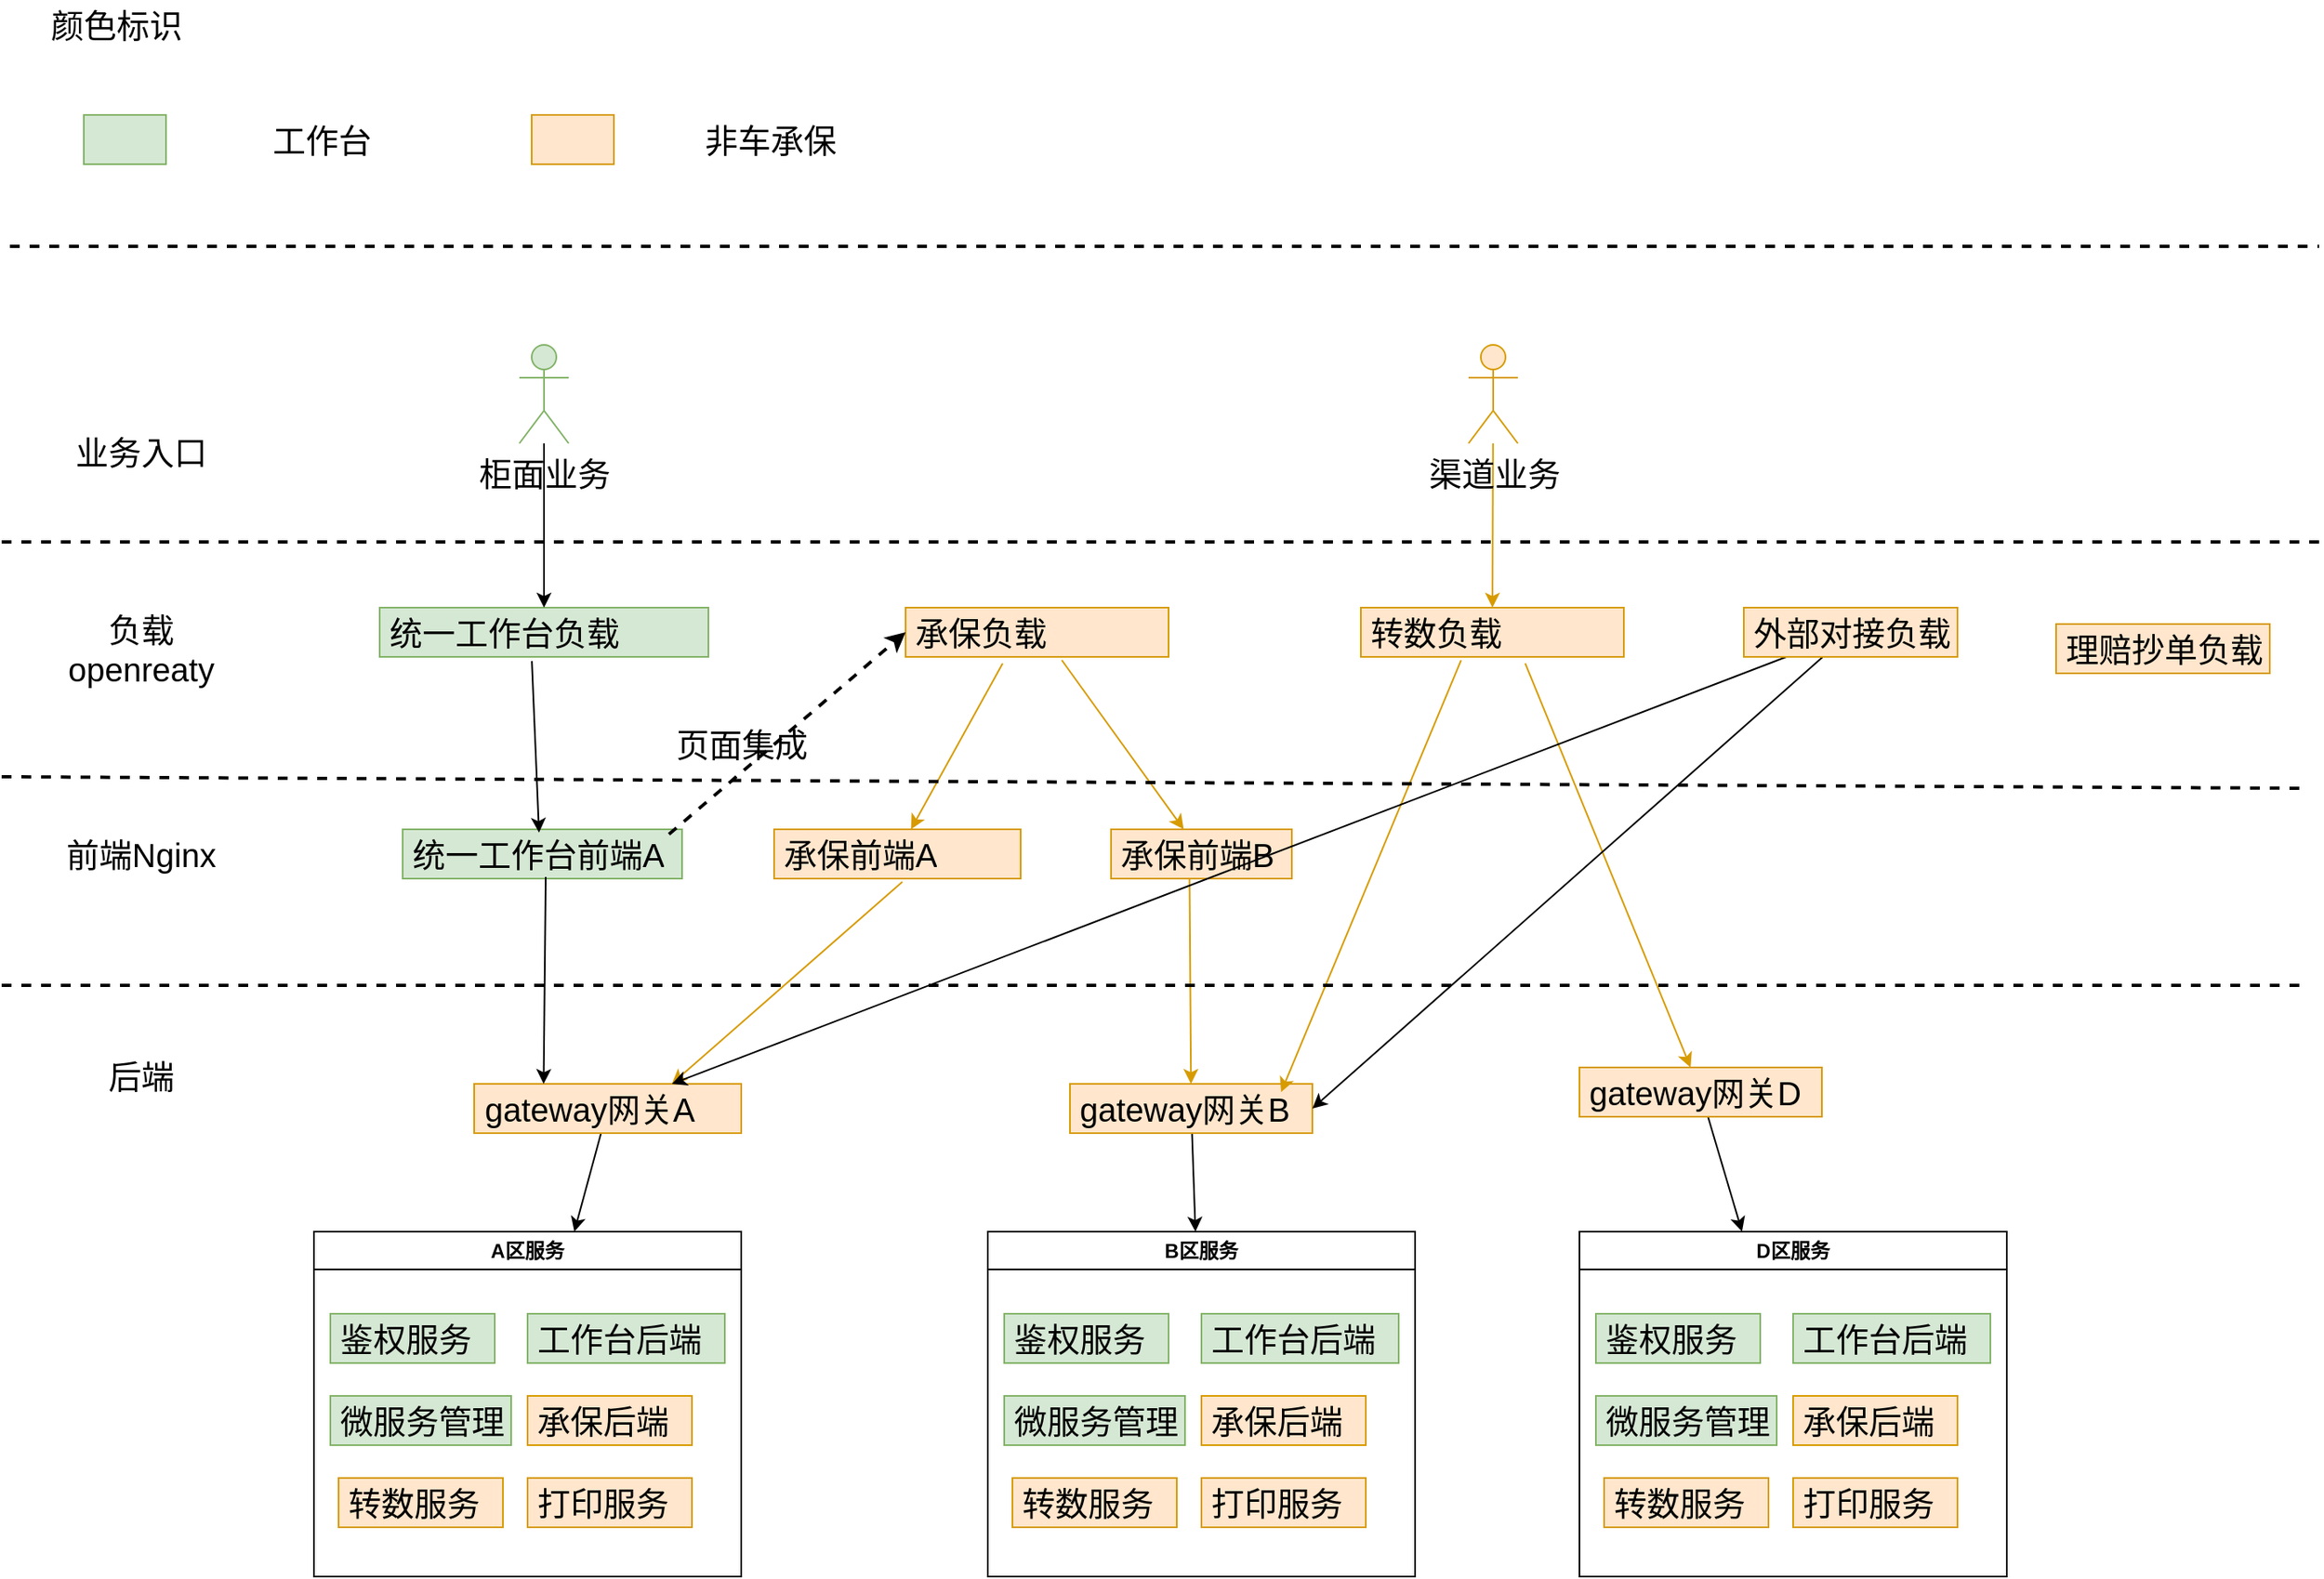 <mxfile version="24.7.13" pages="6">
  <diagram name="第 1 页" id="eLbkbvb1n6lZxor_aUeG">
    <mxGraphModel dx="2876" dy="2209" grid="1" gridSize="10" guides="1" tooltips="1" connect="1" arrows="1" fold="1" page="1" pageScale="1" pageWidth="827" pageHeight="1169" math="0" shadow="0">
      <root>
        <mxCell id="0" />
        <mxCell id="1" parent="0" />
        <mxCell id="zzFww52JxvObhSJPxeZc-6" value="&lt;font style=&quot;font-size: 20px;&quot;&gt;统一工作台负载&lt;/font&gt;" style="text;strokeColor=#82b366;fillColor=#d5e8d4;align=left;verticalAlign=middle;spacingLeft=4;spacingRight=4;overflow=hidden;points=[[0,0.5],[1,0.5]];portConstraint=eastwest;rotatable=0;whiteSpace=wrap;html=1;" parent="1" vertex="1">
          <mxGeometry x="230" y="150" width="200" height="30" as="geometry" />
        </mxCell>
        <mxCell id="zzFww52JxvObhSJPxeZc-9" value="&lt;font style=&quot;font-size: 20px;&quot;&gt;统一工作台前端A&lt;/font&gt;" style="text;strokeColor=#82b366;fillColor=#d5e8d4;align=left;verticalAlign=middle;spacingLeft=4;spacingRight=4;overflow=hidden;points=[[0,0.5],[1,0.5]];portConstraint=eastwest;rotatable=0;whiteSpace=wrap;html=1;" parent="1" vertex="1">
          <mxGeometry x="244" y="285" width="170" height="30" as="geometry" />
        </mxCell>
        <mxCell id="zzFww52JxvObhSJPxeZc-14" value="" style="endArrow=classic;html=1;rounded=0;exitX=0.463;exitY=1.085;exitDx=0;exitDy=0;exitPerimeter=0;entryX=0.488;entryY=0.067;entryDx=0;entryDy=0;entryPerimeter=0;" parent="1" source="zzFww52JxvObhSJPxeZc-6" target="zzFww52JxvObhSJPxeZc-9" edge="1">
          <mxGeometry width="50" height="50" relative="1" as="geometry">
            <mxPoint x="255" y="260" as="sourcePoint" />
            <mxPoint x="315" y="280" as="targetPoint" />
          </mxGeometry>
        </mxCell>
        <mxCell id="zzFww52JxvObhSJPxeZc-15" value="&lt;font style=&quot;font-size: 20px;&quot;&gt;承保负载&lt;/font&gt;" style="text;strokeColor=#d79b00;fillColor=#ffe6cc;align=left;verticalAlign=middle;spacingLeft=4;spacingRight=4;overflow=hidden;points=[[0,0.5],[1,0.5]];portConstraint=eastwest;rotatable=0;whiteSpace=wrap;html=1;" parent="1" vertex="1">
          <mxGeometry x="550" y="150" width="160" height="30" as="geometry" />
        </mxCell>
        <mxCell id="zzFww52JxvObhSJPxeZc-16" value="&lt;font style=&quot;font-size: 20px;&quot;&gt;承保前端A&lt;/font&gt;" style="text;strokeColor=#d79b00;fillColor=#ffe6cc;align=left;verticalAlign=middle;spacingLeft=4;spacingRight=4;overflow=hidden;points=[[0,0.5],[1,0.5]];portConstraint=eastwest;rotatable=0;whiteSpace=wrap;html=1;" parent="1" vertex="1">
          <mxGeometry x="470" y="285" width="150" height="30" as="geometry" />
        </mxCell>
        <mxCell id="zzFww52JxvObhSJPxeZc-28" value="&lt;font style=&quot;font-size: 20px;&quot;&gt;承保前端B&lt;/font&gt;" style="text;strokeColor=#d79b00;fillColor=#ffe6cc;align=left;verticalAlign=middle;spacingLeft=4;spacingRight=4;overflow=hidden;points=[[0,0.5],[1,0.5]];portConstraint=eastwest;rotatable=0;whiteSpace=wrap;html=1;" parent="1" vertex="1">
          <mxGeometry x="675" y="285" width="110" height="30" as="geometry" />
        </mxCell>
        <mxCell id="YhqUZbHmCrir0P2Qtx8R-21" style="rounded=0;orthogonalLoop=1;jettySize=auto;html=1;" parent="1" source="zzFww52JxvObhSJPxeZc-29" target="YhqUZbHmCrir0P2Qtx8R-5" edge="1">
          <mxGeometry relative="1" as="geometry" />
        </mxCell>
        <mxCell id="zzFww52JxvObhSJPxeZc-29" value="&lt;font style=&quot;font-size: 20px;&quot;&gt;gateway网关A&lt;/font&gt;" style="text;strokeColor=#d79b00;fillColor=#ffe6cc;align=left;verticalAlign=middle;spacingLeft=4;spacingRight=4;overflow=hidden;points=[[0,0.5],[1,0.5]];portConstraint=eastwest;rotatable=0;whiteSpace=wrap;html=1;" parent="1" vertex="1">
          <mxGeometry x="287.5" y="440" width="162.5" height="30" as="geometry" />
        </mxCell>
        <mxCell id="YhqUZbHmCrir0P2Qtx8R-22" style="rounded=0;orthogonalLoop=1;jettySize=auto;html=1;" parent="1" source="zzFww52JxvObhSJPxeZc-30" target="YhqUZbHmCrir0P2Qtx8R-7" edge="1">
          <mxGeometry relative="1" as="geometry" />
        </mxCell>
        <mxCell id="zzFww52JxvObhSJPxeZc-30" value="&lt;font style=&quot;font-size: 20px;&quot;&gt;gateway网关B&lt;/font&gt;" style="text;strokeColor=#d79b00;fillColor=#ffe6cc;align=left;verticalAlign=middle;spacingLeft=4;spacingRight=4;overflow=hidden;points=[[0,0.5],[1,0.5]];portConstraint=eastwest;rotatable=0;whiteSpace=wrap;html=1;" parent="1" vertex="1">
          <mxGeometry x="650" y="440" width="147.5" height="30" as="geometry" />
        </mxCell>
        <mxCell id="zzFww52JxvObhSJPxeZc-34" value="" style="endArrow=classic;html=1;rounded=0;entryX=0.26;entryY=0;entryDx=0;entryDy=0;entryPerimeter=0;exitX=0.512;exitY=0.967;exitDx=0;exitDy=0;exitPerimeter=0;" parent="1" source="zzFww52JxvObhSJPxeZc-9" target="zzFww52JxvObhSJPxeZc-29" edge="1">
          <mxGeometry width="50" height="50" relative="1" as="geometry">
            <mxPoint x="295.0" y="298.6" as="sourcePoint" />
            <mxPoint x="554.55" y="315" as="targetPoint" />
          </mxGeometry>
        </mxCell>
        <mxCell id="zzFww52JxvObhSJPxeZc-35" value="" style="endArrow=classic;html=1;rounded=0;entryX=0.74;entryY=0;entryDx=0;entryDy=0;entryPerimeter=0;exitX=0.52;exitY=1.067;exitDx=0;exitDy=0;exitPerimeter=0;fillColor=#ffe6cc;strokeColor=#d79b00;" parent="1" source="zzFww52JxvObhSJPxeZc-16" target="zzFww52JxvObhSJPxeZc-29" edge="1">
          <mxGeometry width="50" height="50" relative="1" as="geometry">
            <mxPoint x="627.764" y="295" as="sourcePoint" />
            <mxPoint x="784.55" y="355" as="targetPoint" />
          </mxGeometry>
        </mxCell>
        <mxCell id="zzFww52JxvObhSJPxeZc-36" value="" style="endArrow=classic;html=1;rounded=0;exitX=0.434;exitY=0.982;exitDx=0;exitDy=0;exitPerimeter=0;fillColor=#ffe6cc;strokeColor=#d79b00;" parent="1" source="zzFww52JxvObhSJPxeZc-28" target="zzFww52JxvObhSJPxeZc-30" edge="1">
          <mxGeometry width="50" height="50" relative="1" as="geometry">
            <mxPoint x="653" y="435" as="sourcePoint" />
            <mxPoint x="823" y="405" as="targetPoint" />
          </mxGeometry>
        </mxCell>
        <mxCell id="-9IgAf5YJr9mfcpTOxvQ-3" value="" style="rounded=0;whiteSpace=wrap;html=1;fillColor=#d5e8d4;strokeColor=#82b366;" parent="1" vertex="1">
          <mxGeometry x="50" y="-150" width="50" height="30" as="geometry" />
        </mxCell>
        <mxCell id="-9IgAf5YJr9mfcpTOxvQ-4" value="&lt;font style=&quot;font-size: 20px;&quot;&gt;工作台&lt;/font&gt;" style="text;html=1;align=center;verticalAlign=middle;whiteSpace=wrap;rounded=0;" parent="1" vertex="1">
          <mxGeometry x="125" y="-150" width="140" height="30" as="geometry" />
        </mxCell>
        <mxCell id="-9IgAf5YJr9mfcpTOxvQ-7" value="" style="rounded=0;whiteSpace=wrap;html=1;fillColor=#ffe6cc;strokeColor=#d79b00;" parent="1" vertex="1">
          <mxGeometry x="322.5" y="-150" width="50" height="30" as="geometry" />
        </mxCell>
        <mxCell id="-9IgAf5YJr9mfcpTOxvQ-8" value="&lt;font style=&quot;font-size: 20px;&quot;&gt;非车承保&lt;/font&gt;" style="text;html=1;align=center;verticalAlign=middle;whiteSpace=wrap;rounded=0;" parent="1" vertex="1">
          <mxGeometry x="397.5" y="-150" width="140" height="30" as="geometry" />
        </mxCell>
        <mxCell id="-9IgAf5YJr9mfcpTOxvQ-9" value="" style="endArrow=none;dashed=1;html=1;rounded=0;strokeWidth=2;" parent="1" edge="1">
          <mxGeometry width="50" height="50" relative="1" as="geometry">
            <mxPoint x="5" y="-70" as="sourcePoint" />
            <mxPoint x="1410" y="-70" as="targetPoint" />
          </mxGeometry>
        </mxCell>
        <mxCell id="-9IgAf5YJr9mfcpTOxvQ-10" value="&lt;font style=&quot;font-size: 20px;&quot;&gt;颜色标识&lt;br&gt;&lt;/font&gt;" style="text;html=1;align=center;verticalAlign=middle;whiteSpace=wrap;rounded=0;" parent="1" vertex="1">
          <mxGeometry x="10" y="-220" width="120" height="30" as="geometry" />
        </mxCell>
        <mxCell id="_Mv-QMsfPdluF9xNzbTH-7" value="&lt;span style=&quot;font-size: 20px;&quot;&gt;转数负载&lt;/span&gt;" style="text;strokeColor=#d79b00;fillColor=#ffe6cc;align=left;verticalAlign=middle;spacingLeft=4;spacingRight=4;overflow=hidden;points=[[0,0.5],[1,0.5]];portConstraint=eastwest;rotatable=0;whiteSpace=wrap;html=1;" parent="1" vertex="1">
          <mxGeometry x="827" y="150" width="160" height="30" as="geometry" />
        </mxCell>
        <mxCell id="YhqUZbHmCrir0P2Qtx8R-23" style="rounded=0;orthogonalLoop=1;jettySize=auto;html=1;" parent="1" source="_Mv-QMsfPdluF9xNzbTH-9" target="YhqUZbHmCrir0P2Qtx8R-14" edge="1">
          <mxGeometry relative="1" as="geometry" />
        </mxCell>
        <mxCell id="_Mv-QMsfPdluF9xNzbTH-9" value="&lt;font style=&quot;font-size: 20px;&quot;&gt;gateway网关D&lt;/font&gt;" style="text;strokeColor=#d79b00;fillColor=#ffe6cc;align=left;verticalAlign=middle;spacingLeft=4;spacingRight=4;overflow=hidden;points=[[0,0.5],[1,0.5]];portConstraint=eastwest;rotatable=0;whiteSpace=wrap;html=1;" parent="1" vertex="1">
          <mxGeometry x="960" y="430" width="147.5" height="30" as="geometry" />
        </mxCell>
        <mxCell id="_Mv-QMsfPdluF9xNzbTH-10" value="" style="endArrow=classic;html=1;rounded=0;exitX=0.369;exitY=1.133;exitDx=0;exitDy=0;exitPerimeter=0;fillColor=#ffe6cc;strokeColor=#d79b00;" parent="1" source="zzFww52JxvObhSJPxeZc-15" target="zzFww52JxvObhSJPxeZc-16" edge="1">
          <mxGeometry width="50" height="50" relative="1" as="geometry">
            <mxPoint x="318" y="193" as="sourcePoint" />
            <mxPoint x="325" y="290" as="targetPoint" />
          </mxGeometry>
        </mxCell>
        <mxCell id="_Mv-QMsfPdluF9xNzbTH-11" value="" style="endArrow=classic;html=1;rounded=0;exitX=0.594;exitY=1.067;exitDx=0;exitDy=0;exitPerimeter=0;fillColor=#ffe6cc;strokeColor=#d79b00;" parent="1" source="zzFww52JxvObhSJPxeZc-15" target="zzFww52JxvObhSJPxeZc-28" edge="1">
          <mxGeometry width="50" height="50" relative="1" as="geometry">
            <mxPoint x="619" y="194" as="sourcePoint" />
            <mxPoint x="720" y="280" as="targetPoint" />
          </mxGeometry>
        </mxCell>
        <mxCell id="_Mv-QMsfPdluF9xNzbTH-12" value="" style="endArrow=classic;html=1;rounded=0;exitX=0.381;exitY=1.067;exitDx=0;exitDy=0;exitPerimeter=0;entryX=0.871;entryY=0.167;entryDx=0;entryDy=0;entryPerimeter=0;fillColor=#ffe6cc;strokeColor=#d79b00;" parent="1" source="_Mv-QMsfPdluF9xNzbTH-7" target="zzFww52JxvObhSJPxeZc-30" edge="1">
          <mxGeometry width="50" height="50" relative="1" as="geometry">
            <mxPoint x="170" y="510" as="sourcePoint" />
            <mxPoint x="220" y="460" as="targetPoint" />
          </mxGeometry>
        </mxCell>
        <mxCell id="_Mv-QMsfPdluF9xNzbTH-13" value="" style="endArrow=classic;html=1;rounded=0;exitX=0.625;exitY=1.133;exitDx=0;exitDy=0;exitPerimeter=0;fillColor=#ffe6cc;strokeColor=#d79b00;" parent="1" source="_Mv-QMsfPdluF9xNzbTH-7" target="_Mv-QMsfPdluF9xNzbTH-9" edge="1">
          <mxGeometry width="50" height="50" relative="1" as="geometry">
            <mxPoint x="898" y="182" as="sourcePoint" />
            <mxPoint x="791" y="400" as="targetPoint" />
          </mxGeometry>
        </mxCell>
        <mxCell id="_Mv-QMsfPdluF9xNzbTH-17" value="" style="endArrow=classic;html=1;rounded=0;dashed=1;strokeWidth=2;entryX=0;entryY=0.5;entryDx=0;entryDy=0;exitX=0.953;exitY=0.1;exitDx=0;exitDy=0;exitPerimeter=0;" parent="1" source="zzFww52JxvObhSJPxeZc-9" target="zzFww52JxvObhSJPxeZc-15" edge="1">
          <mxGeometry width="50" height="50" relative="1" as="geometry">
            <mxPoint x="410" y="280" as="sourcePoint" />
            <mxPoint x="520" y="170" as="targetPoint" />
          </mxGeometry>
        </mxCell>
        <mxCell id="_Mv-QMsfPdluF9xNzbTH-18" value="&lt;font style=&quot;font-size: 20px;&quot;&gt;页面集成&lt;/font&gt;" style="text;html=1;align=center;verticalAlign=middle;resizable=0;points=[];autosize=1;strokeColor=none;fillColor=none;" parent="1" vertex="1">
          <mxGeometry x="400" y="213" width="100" height="40" as="geometry" />
        </mxCell>
        <mxCell id="_Mv-QMsfPdluF9xNzbTH-24" value="" style="rounded=0;orthogonalLoop=1;jettySize=auto;html=1;strokeColor=none;" parent="1" source="_Mv-QMsfPdluF9xNzbTH-21" target="zzFww52JxvObhSJPxeZc-6" edge="1">
          <mxGeometry relative="1" as="geometry" />
        </mxCell>
        <mxCell id="_Mv-QMsfPdluF9xNzbTH-25" value="" style="rounded=0;orthogonalLoop=1;jettySize=auto;html=1;" parent="1" source="_Mv-QMsfPdluF9xNzbTH-21" target="zzFww52JxvObhSJPxeZc-6" edge="1">
          <mxGeometry relative="1" as="geometry" />
        </mxCell>
        <mxCell id="_Mv-QMsfPdluF9xNzbTH-21" value="&lt;font style=&quot;font-size: 20px;&quot;&gt;柜面业务&lt;/font&gt;" style="shape=umlActor;verticalLabelPosition=bottom;verticalAlign=top;html=1;outlineConnect=0;fillColor=#d5e8d4;strokeColor=#82b366;" parent="1" vertex="1">
          <mxGeometry x="315" y="-10" width="30" height="60" as="geometry" />
        </mxCell>
        <mxCell id="_Mv-QMsfPdluF9xNzbTH-30" value="" style="rounded=0;orthogonalLoop=1;jettySize=auto;html=1;fillColor=#ffe6cc;strokeColor=#d79b00;" parent="1" source="_Mv-QMsfPdluF9xNzbTH-29" target="_Mv-QMsfPdluF9xNzbTH-7" edge="1">
          <mxGeometry relative="1" as="geometry" />
        </mxCell>
        <mxCell id="_Mv-QMsfPdluF9xNzbTH-29" value="&lt;font style=&quot;font-size: 20px;&quot;&gt;渠道业务&lt;/font&gt;" style="shape=umlActor;verticalLabelPosition=bottom;verticalAlign=top;html=1;outlineConnect=0;fillColor=#ffe6cc;strokeColor=#d79b00;" parent="1" vertex="1">
          <mxGeometry x="892.5" y="-10" width="30" height="60" as="geometry" />
        </mxCell>
        <mxCell id="_Mv-QMsfPdluF9xNzbTH-32" value="" style="endArrow=none;dashed=1;html=1;rounded=0;strokeWidth=2;" parent="1" edge="1">
          <mxGeometry width="50" height="50" relative="1" as="geometry">
            <mxPoint y="110" as="sourcePoint" />
            <mxPoint x="1410" y="110" as="targetPoint" />
          </mxGeometry>
        </mxCell>
        <mxCell id="_Mv-QMsfPdluF9xNzbTH-33" value="" style="endArrow=none;dashed=1;html=1;rounded=0;strokeWidth=2;" parent="1" edge="1">
          <mxGeometry width="50" height="50" relative="1" as="geometry">
            <mxPoint y="253" as="sourcePoint" />
            <mxPoint x="1400" y="260" as="targetPoint" />
          </mxGeometry>
        </mxCell>
        <mxCell id="_Mv-QMsfPdluF9xNzbTH-34" value="" style="endArrow=none;dashed=1;html=1;rounded=0;strokeWidth=2;" parent="1" edge="1">
          <mxGeometry width="50" height="50" relative="1" as="geometry">
            <mxPoint y="380" as="sourcePoint" />
            <mxPoint x="1400" y="380" as="targetPoint" />
          </mxGeometry>
        </mxCell>
        <mxCell id="_Mv-QMsfPdluF9xNzbTH-35" value="&lt;font style=&quot;font-size: 20px;&quot;&gt;业务入口&lt;/font&gt;" style="text;html=1;align=center;verticalAlign=middle;whiteSpace=wrap;rounded=0;" parent="1" vertex="1">
          <mxGeometry x="30" y="40" width="110" height="30" as="geometry" />
        </mxCell>
        <mxCell id="_Mv-QMsfPdluF9xNzbTH-36" value="&lt;span style=&quot;font-size: 20px;&quot;&gt;负载openreaty&lt;/span&gt;" style="text;html=1;align=center;verticalAlign=middle;whiteSpace=wrap;rounded=0;" parent="1" vertex="1">
          <mxGeometry x="30" y="160" width="110" height="30" as="geometry" />
        </mxCell>
        <mxCell id="_Mv-QMsfPdluF9xNzbTH-37" value="&lt;font style=&quot;font-size: 20px;&quot;&gt;前端Nginx&lt;/font&gt;" style="text;html=1;align=center;verticalAlign=middle;whiteSpace=wrap;rounded=0;" parent="1" vertex="1">
          <mxGeometry x="30" y="285" width="110" height="30" as="geometry" />
        </mxCell>
        <mxCell id="_Mv-QMsfPdluF9xNzbTH-38" value="&lt;font style=&quot;font-size: 20px;&quot;&gt;后端&lt;/font&gt;" style="text;html=1;align=center;verticalAlign=middle;whiteSpace=wrap;rounded=0;" parent="1" vertex="1">
          <mxGeometry x="30" y="420" width="110" height="30" as="geometry" />
        </mxCell>
        <mxCell id="YhqUZbHmCrir0P2Qtx8R-5" value="A区服务" style="swimlane;whiteSpace=wrap;html=1;" parent="1" vertex="1">
          <mxGeometry x="190" y="530" width="260" height="210" as="geometry" />
        </mxCell>
        <mxCell id="v2bsyITj-RXW0cMdjyZ3-2" value="&lt;font style=&quot;font-size: 20px;&quot;&gt;鉴权服务&lt;br&gt;&lt;/font&gt;" style="text;strokeColor=#82b366;fillColor=#d5e8d4;align=left;verticalAlign=middle;spacingLeft=4;spacingRight=4;overflow=hidden;points=[[0,0.5],[1,0.5]];portConstraint=eastwest;rotatable=0;whiteSpace=wrap;html=1;" parent="YhqUZbHmCrir0P2Qtx8R-5" vertex="1">
          <mxGeometry x="10" y="50" width="100" height="30" as="geometry" />
        </mxCell>
        <mxCell id="v2bsyITj-RXW0cMdjyZ3-3" value="&lt;font style=&quot;font-size: 20px;&quot;&gt;工作台后端&lt;/font&gt;" style="text;strokeColor=#82b366;fillColor=#d5e8d4;align=left;verticalAlign=middle;spacingLeft=4;spacingRight=4;overflow=hidden;points=[[0,0.5],[1,0.5]];portConstraint=eastwest;rotatable=0;whiteSpace=wrap;html=1;" parent="YhqUZbHmCrir0P2Qtx8R-5" vertex="1">
          <mxGeometry x="130" y="50" width="120" height="30" as="geometry" />
        </mxCell>
        <mxCell id="v2bsyITj-RXW0cMdjyZ3-4" value="&lt;font style=&quot;font-size: 20px;&quot;&gt;微服务管理&lt;br&gt;&lt;/font&gt;" style="text;strokeColor=#82b366;fillColor=#d5e8d4;align=left;verticalAlign=middle;spacingLeft=4;spacingRight=4;overflow=hidden;points=[[0,0.5],[1,0.5]];portConstraint=eastwest;rotatable=0;whiteSpace=wrap;html=1;" parent="YhqUZbHmCrir0P2Qtx8R-5" vertex="1">
          <mxGeometry x="10" y="100" width="110" height="30" as="geometry" />
        </mxCell>
        <mxCell id="iz8ya8l40nEA6bD37sQJ-1" value="&lt;font style=&quot;font-size: 20px;&quot;&gt;承保后端&lt;/font&gt;" style="text;strokeColor=#d79b00;fillColor=#ffe6cc;align=left;verticalAlign=middle;spacingLeft=4;spacingRight=4;overflow=hidden;points=[[0,0.5],[1,0.5]];portConstraint=eastwest;rotatable=0;whiteSpace=wrap;html=1;" parent="YhqUZbHmCrir0P2Qtx8R-5" vertex="1">
          <mxGeometry x="130" y="100" width="100" height="30" as="geometry" />
        </mxCell>
        <mxCell id="iz8ya8l40nEA6bD37sQJ-2" value="&lt;font style=&quot;font-size: 20px;&quot;&gt;转数服务&lt;br&gt;&lt;/font&gt;" style="text;strokeColor=#d79b00;fillColor=#ffe6cc;align=left;verticalAlign=middle;spacingLeft=4;spacingRight=4;overflow=hidden;points=[[0,0.5],[1,0.5]];portConstraint=eastwest;rotatable=0;whiteSpace=wrap;html=1;" parent="YhqUZbHmCrir0P2Qtx8R-5" vertex="1">
          <mxGeometry x="15" y="150" width="100" height="30" as="geometry" />
        </mxCell>
        <mxCell id="iz8ya8l40nEA6bD37sQJ-3" value="&lt;font style=&quot;font-size: 20px;&quot;&gt;打印服务&lt;/font&gt;" style="text;strokeColor=#d79b00;fillColor=#ffe6cc;align=left;verticalAlign=middle;spacingLeft=4;spacingRight=4;overflow=hidden;points=[[0,0.5],[1,0.5]];portConstraint=eastwest;rotatable=0;whiteSpace=wrap;html=1;" parent="YhqUZbHmCrir0P2Qtx8R-5" vertex="1">
          <mxGeometry x="130" y="150" width="100" height="30" as="geometry" />
        </mxCell>
        <mxCell id="YhqUZbHmCrir0P2Qtx8R-7" value="B区服务" style="swimlane;whiteSpace=wrap;html=1;" parent="1" vertex="1">
          <mxGeometry x="600" y="530" width="260" height="210" as="geometry" />
        </mxCell>
        <mxCell id="YhqUZbHmCrir0P2Qtx8R-8" value="&lt;font style=&quot;font-size: 20px;&quot;&gt;鉴权服务&lt;br&gt;&lt;/font&gt;" style="text;strokeColor=#82b366;fillColor=#d5e8d4;align=left;verticalAlign=middle;spacingLeft=4;spacingRight=4;overflow=hidden;points=[[0,0.5],[1,0.5]];portConstraint=eastwest;rotatable=0;whiteSpace=wrap;html=1;" parent="YhqUZbHmCrir0P2Qtx8R-7" vertex="1">
          <mxGeometry x="10" y="50" width="100" height="30" as="geometry" />
        </mxCell>
        <mxCell id="YhqUZbHmCrir0P2Qtx8R-9" value="&lt;font style=&quot;font-size: 20px;&quot;&gt;工作台后端&lt;/font&gt;" style="text;strokeColor=#82b366;fillColor=#d5e8d4;align=left;verticalAlign=middle;spacingLeft=4;spacingRight=4;overflow=hidden;points=[[0,0.5],[1,0.5]];portConstraint=eastwest;rotatable=0;whiteSpace=wrap;html=1;" parent="YhqUZbHmCrir0P2Qtx8R-7" vertex="1">
          <mxGeometry x="130" y="50" width="120" height="30" as="geometry" />
        </mxCell>
        <mxCell id="YhqUZbHmCrir0P2Qtx8R-10" value="&lt;font style=&quot;font-size: 20px;&quot;&gt;微服务管理&lt;br&gt;&lt;/font&gt;" style="text;strokeColor=#82b366;fillColor=#d5e8d4;align=left;verticalAlign=middle;spacingLeft=4;spacingRight=4;overflow=hidden;points=[[0,0.5],[1,0.5]];portConstraint=eastwest;rotatable=0;whiteSpace=wrap;html=1;" parent="YhqUZbHmCrir0P2Qtx8R-7" vertex="1">
          <mxGeometry x="10" y="100" width="110" height="30" as="geometry" />
        </mxCell>
        <mxCell id="YhqUZbHmCrir0P2Qtx8R-11" value="&lt;font style=&quot;font-size: 20px;&quot;&gt;承保后端&lt;/font&gt;" style="text;strokeColor=#d79b00;fillColor=#ffe6cc;align=left;verticalAlign=middle;spacingLeft=4;spacingRight=4;overflow=hidden;points=[[0,0.5],[1,0.5]];portConstraint=eastwest;rotatable=0;whiteSpace=wrap;html=1;" parent="YhqUZbHmCrir0P2Qtx8R-7" vertex="1">
          <mxGeometry x="130" y="100" width="100" height="30" as="geometry" />
        </mxCell>
        <mxCell id="YhqUZbHmCrir0P2Qtx8R-12" value="&lt;font style=&quot;font-size: 20px;&quot;&gt;转数服务&lt;br&gt;&lt;/font&gt;" style="text;strokeColor=#d79b00;fillColor=#ffe6cc;align=left;verticalAlign=middle;spacingLeft=4;spacingRight=4;overflow=hidden;points=[[0,0.5],[1,0.5]];portConstraint=eastwest;rotatable=0;whiteSpace=wrap;html=1;" parent="YhqUZbHmCrir0P2Qtx8R-7" vertex="1">
          <mxGeometry x="15" y="150" width="100" height="30" as="geometry" />
        </mxCell>
        <mxCell id="YhqUZbHmCrir0P2Qtx8R-13" value="&lt;font style=&quot;font-size: 20px;&quot;&gt;打印服务&lt;/font&gt;" style="text;strokeColor=#d79b00;fillColor=#ffe6cc;align=left;verticalAlign=middle;spacingLeft=4;spacingRight=4;overflow=hidden;points=[[0,0.5],[1,0.5]];portConstraint=eastwest;rotatable=0;whiteSpace=wrap;html=1;" parent="YhqUZbHmCrir0P2Qtx8R-7" vertex="1">
          <mxGeometry x="130" y="150" width="100" height="30" as="geometry" />
        </mxCell>
        <mxCell id="YhqUZbHmCrir0P2Qtx8R-14" value="D区服务" style="swimlane;whiteSpace=wrap;html=1;" parent="1" vertex="1">
          <mxGeometry x="960" y="530" width="260" height="210" as="geometry" />
        </mxCell>
        <mxCell id="YhqUZbHmCrir0P2Qtx8R-15" value="&lt;font style=&quot;font-size: 20px;&quot;&gt;鉴权服务&lt;br&gt;&lt;/font&gt;" style="text;strokeColor=#82b366;fillColor=#d5e8d4;align=left;verticalAlign=middle;spacingLeft=4;spacingRight=4;overflow=hidden;points=[[0,0.5],[1,0.5]];portConstraint=eastwest;rotatable=0;whiteSpace=wrap;html=1;" parent="YhqUZbHmCrir0P2Qtx8R-14" vertex="1">
          <mxGeometry x="10" y="50" width="100" height="30" as="geometry" />
        </mxCell>
        <mxCell id="YhqUZbHmCrir0P2Qtx8R-16" value="&lt;font style=&quot;font-size: 20px;&quot;&gt;工作台后端&lt;/font&gt;" style="text;strokeColor=#82b366;fillColor=#d5e8d4;align=left;verticalAlign=middle;spacingLeft=4;spacingRight=4;overflow=hidden;points=[[0,0.5],[1,0.5]];portConstraint=eastwest;rotatable=0;whiteSpace=wrap;html=1;" parent="YhqUZbHmCrir0P2Qtx8R-14" vertex="1">
          <mxGeometry x="130" y="50" width="120" height="30" as="geometry" />
        </mxCell>
        <mxCell id="YhqUZbHmCrir0P2Qtx8R-17" value="&lt;font style=&quot;font-size: 20px;&quot;&gt;微服务管理&lt;br&gt;&lt;/font&gt;" style="text;strokeColor=#82b366;fillColor=#d5e8d4;align=left;verticalAlign=middle;spacingLeft=4;spacingRight=4;overflow=hidden;points=[[0,0.5],[1,0.5]];portConstraint=eastwest;rotatable=0;whiteSpace=wrap;html=1;" parent="YhqUZbHmCrir0P2Qtx8R-14" vertex="1">
          <mxGeometry x="10" y="100" width="110" height="30" as="geometry" />
        </mxCell>
        <mxCell id="YhqUZbHmCrir0P2Qtx8R-18" value="&lt;font style=&quot;font-size: 20px;&quot;&gt;承保后端&lt;/font&gt;" style="text;strokeColor=#d79b00;fillColor=#ffe6cc;align=left;verticalAlign=middle;spacingLeft=4;spacingRight=4;overflow=hidden;points=[[0,0.5],[1,0.5]];portConstraint=eastwest;rotatable=0;whiteSpace=wrap;html=1;" parent="YhqUZbHmCrir0P2Qtx8R-14" vertex="1">
          <mxGeometry x="130" y="100" width="100" height="30" as="geometry" />
        </mxCell>
        <mxCell id="YhqUZbHmCrir0P2Qtx8R-19" value="&lt;font style=&quot;font-size: 20px;&quot;&gt;转数服务&lt;br&gt;&lt;/font&gt;" style="text;strokeColor=#d79b00;fillColor=#ffe6cc;align=left;verticalAlign=middle;spacingLeft=4;spacingRight=4;overflow=hidden;points=[[0,0.5],[1,0.5]];portConstraint=eastwest;rotatable=0;whiteSpace=wrap;html=1;" parent="YhqUZbHmCrir0P2Qtx8R-14" vertex="1">
          <mxGeometry x="15" y="150" width="100" height="30" as="geometry" />
        </mxCell>
        <mxCell id="YhqUZbHmCrir0P2Qtx8R-20" value="&lt;font style=&quot;font-size: 20px;&quot;&gt;打印服务&lt;/font&gt;" style="text;strokeColor=#d79b00;fillColor=#ffe6cc;align=left;verticalAlign=middle;spacingLeft=4;spacingRight=4;overflow=hidden;points=[[0,0.5],[1,0.5]];portConstraint=eastwest;rotatable=0;whiteSpace=wrap;html=1;" parent="YhqUZbHmCrir0P2Qtx8R-14" vertex="1">
          <mxGeometry x="130" y="150" width="100" height="30" as="geometry" />
        </mxCell>
        <mxCell id="HVEhvTl7xMBJdvBm893_-1" value="&lt;font style=&quot;font-size: 20px;&quot;&gt;理赔抄单负载&lt;/font&gt;" style="text;strokeColor=#d79b00;fillColor=#ffe6cc;align=left;verticalAlign=middle;spacingLeft=4;spacingRight=4;overflow=hidden;points=[[0,0.5],[1,0.5]];portConstraint=eastwest;rotatable=0;whiteSpace=wrap;html=1;" parent="1" vertex="1">
          <mxGeometry x="1250" y="160" width="130" height="30" as="geometry" />
        </mxCell>
        <mxCell id="OUB2QWzZqLYNGuEK_C9J-3" style="rounded=0;orthogonalLoop=1;jettySize=auto;html=1;entryX=1;entryY=0.5;entryDx=0;entryDy=0;" edge="1" parent="1" source="HVEhvTl7xMBJdvBm893_-2" target="zzFww52JxvObhSJPxeZc-30">
          <mxGeometry relative="1" as="geometry" />
        </mxCell>
        <mxCell id="OUB2QWzZqLYNGuEK_C9J-5" style="rounded=0;orthogonalLoop=1;jettySize=auto;html=1;" edge="1" parent="1" source="HVEhvTl7xMBJdvBm893_-2" target="zzFww52JxvObhSJPxeZc-29">
          <mxGeometry relative="1" as="geometry" />
        </mxCell>
        <mxCell id="HVEhvTl7xMBJdvBm893_-2" value="&lt;font style=&quot;font-size: 20px;&quot;&gt;外部对接负载&lt;/font&gt;" style="text;strokeColor=#d79b00;fillColor=#ffe6cc;align=left;verticalAlign=middle;spacingLeft=4;spacingRight=4;overflow=hidden;points=[[0,0.5],[1,0.5]];portConstraint=eastwest;rotatable=0;whiteSpace=wrap;html=1;" parent="1" vertex="1">
          <mxGeometry x="1060" y="150" width="130" height="30" as="geometry" />
        </mxCell>
      </root>
    </mxGraphModel>
  </diagram>
  <diagram name="第 1 页 的副本" id="xvPf5E8jtC9SczR2i2b-">
    <mxGraphModel dx="2195" dy="1959" grid="1" gridSize="10" guides="1" tooltips="1" connect="1" arrows="1" fold="1" page="1" pageScale="1" pageWidth="827" pageHeight="1169" math="0" shadow="0">
      <root>
        <mxCell id="zqpwVvG3D1p32dAbVSsH-0" />
        <mxCell id="zqpwVvG3D1p32dAbVSsH-1" parent="zqpwVvG3D1p32dAbVSsH-0" />
        <mxCell id="zqpwVvG3D1p32dAbVSsH-2" value="&lt;font style=&quot;font-size: 20px;&quot;&gt;统一工作台负载&lt;/font&gt;" style="text;strokeColor=#82b366;fillColor=#d5e8d4;align=left;verticalAlign=middle;spacingLeft=4;spacingRight=4;overflow=hidden;points=[[0,0.5],[1,0.5]];portConstraint=eastwest;rotatable=0;whiteSpace=wrap;html=1;" vertex="1" parent="zqpwVvG3D1p32dAbVSsH-1">
          <mxGeometry x="180" y="160" width="200" height="30" as="geometry" />
        </mxCell>
        <mxCell id="EPb-S06rSrjNzR7FO8n2-6" style="rounded=0;orthogonalLoop=1;jettySize=auto;html=1;entryX=0;entryY=0.5;entryDx=0;entryDy=0;" edge="1" parent="zqpwVvG3D1p32dAbVSsH-1" source="zqpwVvG3D1p32dAbVSsH-3" target="zqpwVvG3D1p32dAbVSsH-5">
          <mxGeometry relative="1" as="geometry" />
        </mxCell>
        <mxCell id="EPb-S06rSrjNzR7FO8n2-8" value="&lt;font style=&quot;font-size: 20px;&quot;&gt;页面集成&lt;/font&gt;" style="edgeLabel;html=1;align=center;verticalAlign=middle;resizable=0;points=[];" vertex="1" connectable="0" parent="EPb-S06rSrjNzR7FO8n2-6">
          <mxGeometry x="-0.255" relative="1" as="geometry">
            <mxPoint as="offset" />
          </mxGeometry>
        </mxCell>
        <mxCell id="zqpwVvG3D1p32dAbVSsH-3" value="&lt;font style=&quot;font-size: 20px;&quot;&gt;统一工作台前端&lt;/font&gt;" style="text;strokeColor=#82b366;fillColor=#d5e8d4;align=left;verticalAlign=middle;spacingLeft=4;spacingRight=4;overflow=hidden;points=[[0,0.5],[1,0.5]];portConstraint=eastwest;rotatable=0;whiteSpace=wrap;html=1;" vertex="1" parent="zqpwVvG3D1p32dAbVSsH-1">
          <mxGeometry x="191.25" y="325" width="170" height="30" as="geometry" />
        </mxCell>
        <mxCell id="zqpwVvG3D1p32dAbVSsH-4" value="" style="endArrow=classic;html=1;rounded=0;exitX=0.463;exitY=1.085;exitDx=0;exitDy=0;exitPerimeter=0;entryX=0.488;entryY=0.067;entryDx=0;entryDy=0;entryPerimeter=0;" edge="1" parent="zqpwVvG3D1p32dAbVSsH-1" source="zqpwVvG3D1p32dAbVSsH-2" target="zqpwVvG3D1p32dAbVSsH-3">
          <mxGeometry width="50" height="50" relative="1" as="geometry">
            <mxPoint x="205" y="270" as="sourcePoint" />
            <mxPoint x="265" y="290" as="targetPoint" />
          </mxGeometry>
        </mxCell>
        <mxCell id="zqpwVvG3D1p32dAbVSsH-5" value="&lt;font style=&quot;font-size: 20px;&quot;&gt;承保负载&lt;/font&gt;" style="text;strokeColor=#d79b00;fillColor=#ffe6cc;align=left;verticalAlign=middle;spacingLeft=4;spacingRight=4;overflow=hidden;points=[[0,0.5],[1,0.5]];portConstraint=eastwest;rotatable=0;whiteSpace=wrap;html=1;" vertex="1" parent="zqpwVvG3D1p32dAbVSsH-1">
          <mxGeometry x="627.5" y="160" width="160" height="30" as="geometry" />
        </mxCell>
        <mxCell id="zqpwVvG3D1p32dAbVSsH-6" value="&lt;font style=&quot;font-size: 20px;&quot;&gt;承保前端A&lt;/font&gt;" style="text;strokeColor=#d79b00;fillColor=#ffe6cc;align=left;verticalAlign=middle;spacingLeft=4;spacingRight=4;overflow=hidden;points=[[0,0.5],[1,0.5]];portConstraint=eastwest;rotatable=0;whiteSpace=wrap;html=1;" vertex="1" parent="zqpwVvG3D1p32dAbVSsH-1">
          <mxGeometry x="541.25" y="295" width="150" height="30" as="geometry" />
        </mxCell>
        <mxCell id="zqpwVvG3D1p32dAbVSsH-7" value="&lt;font style=&quot;font-size: 20px;&quot;&gt;承保前端B&lt;/font&gt;" style="text;strokeColor=#d79b00;fillColor=#ffe6cc;align=left;verticalAlign=middle;spacingLeft=4;spacingRight=4;overflow=hidden;points=[[0,0.5],[1,0.5]];portConstraint=eastwest;rotatable=0;whiteSpace=wrap;html=1;" vertex="1" parent="zqpwVvG3D1p32dAbVSsH-1">
          <mxGeometry x="752.5" y="295" width="110" height="30" as="geometry" />
        </mxCell>
        <mxCell id="sayHJ7OFwnno_7317D0G-1" style="rounded=0;orthogonalLoop=1;jettySize=auto;html=1;" edge="1" parent="zqpwVvG3D1p32dAbVSsH-1" source="zqpwVvG3D1p32dAbVSsH-8" target="sayHJ7OFwnno_7317D0G-0">
          <mxGeometry relative="1" as="geometry" />
        </mxCell>
        <mxCell id="zqpwVvG3D1p32dAbVSsH-8" value="&lt;font style=&quot;font-size: 20px;&quot;&gt;工作台gateway网关&lt;/font&gt;" style="text;strokeColor=#82b366;fillColor=#d5e8d4;align=left;verticalAlign=middle;spacingLeft=4;spacingRight=4;overflow=hidden;points=[[0,0.5],[1,0.5]];portConstraint=eastwest;rotatable=0;whiteSpace=wrap;html=1;" vertex="1" parent="zqpwVvG3D1p32dAbVSsH-1">
          <mxGeometry x="180" y="440" width="192.5" height="30" as="geometry" />
        </mxCell>
        <mxCell id="sayHJ7OFwnno_7317D0G-15" style="rounded=0;orthogonalLoop=1;jettySize=auto;html=1;" edge="1" parent="zqpwVvG3D1p32dAbVSsH-1" source="zqpwVvG3D1p32dAbVSsH-9" target="sayHJ7OFwnno_7317D0G-6">
          <mxGeometry relative="1" as="geometry" />
        </mxCell>
        <mxCell id="zqpwVvG3D1p32dAbVSsH-9" value="&lt;font style=&quot;font-size: 20px;&quot;&gt;gateway网关B&lt;/font&gt;" style="text;strokeColor=#d79b00;fillColor=#ffe6cc;align=left;verticalAlign=middle;spacingLeft=4;spacingRight=4;overflow=hidden;points=[[0,0.5],[1,0.5]];portConstraint=eastwest;rotatable=0;whiteSpace=wrap;html=1;" vertex="1" parent="zqpwVvG3D1p32dAbVSsH-1">
          <mxGeometry x="757" y="440" width="147.5" height="30" as="geometry" />
        </mxCell>
        <mxCell id="zqpwVvG3D1p32dAbVSsH-10" value="" style="endArrow=classic;html=1;rounded=0;exitX=0.512;exitY=0.967;exitDx=0;exitDy=0;exitPerimeter=0;" edge="1" parent="zqpwVvG3D1p32dAbVSsH-1" source="zqpwVvG3D1p32dAbVSsH-3" target="zqpwVvG3D1p32dAbVSsH-8">
          <mxGeometry width="50" height="50" relative="1" as="geometry">
            <mxPoint x="245.0" y="308.6" as="sourcePoint" />
            <mxPoint x="504.55" y="325" as="targetPoint" />
          </mxGeometry>
        </mxCell>
        <mxCell id="zqpwVvG3D1p32dAbVSsH-12" value="" style="endArrow=classic;html=1;rounded=0;exitX=0.434;exitY=0.982;exitDx=0;exitDy=0;exitPerimeter=0;entryX=0.319;entryY=0.1;entryDx=0;entryDy=0;entryPerimeter=0;fillColor=#ffe6cc;strokeColor=#d79b00;" edge="1" parent="zqpwVvG3D1p32dAbVSsH-1" source="zqpwVvG3D1p32dAbVSsH-7" target="zqpwVvG3D1p32dAbVSsH-9">
          <mxGeometry width="50" height="50" relative="1" as="geometry">
            <mxPoint x="730.5" y="445" as="sourcePoint" />
            <mxPoint x="900.5" y="415" as="targetPoint" />
          </mxGeometry>
        </mxCell>
        <mxCell id="zqpwVvG3D1p32dAbVSsH-13" value="" style="rounded=0;whiteSpace=wrap;html=1;fillColor=#d5e8d4;strokeColor=#82b366;" vertex="1" parent="zqpwVvG3D1p32dAbVSsH-1">
          <mxGeometry x="50" y="-150" width="50" height="30" as="geometry" />
        </mxCell>
        <mxCell id="zqpwVvG3D1p32dAbVSsH-14" value="&lt;font style=&quot;font-size: 20px;&quot;&gt;工作台&lt;/font&gt;" style="text;html=1;align=center;verticalAlign=middle;whiteSpace=wrap;rounded=0;" vertex="1" parent="zqpwVvG3D1p32dAbVSsH-1">
          <mxGeometry x="125" y="-150" width="140" height="30" as="geometry" />
        </mxCell>
        <mxCell id="zqpwVvG3D1p32dAbVSsH-17" value="" style="rounded=0;whiteSpace=wrap;html=1;fillColor=#ffe6cc;strokeColor=#d79b00;" vertex="1" parent="zqpwVvG3D1p32dAbVSsH-1">
          <mxGeometry x="322.5" y="-150" width="50" height="30" as="geometry" />
        </mxCell>
        <mxCell id="zqpwVvG3D1p32dAbVSsH-18" value="&lt;font style=&quot;font-size: 20px;&quot;&gt;承保&lt;br&gt;&lt;/font&gt;" style="text;html=1;align=center;verticalAlign=middle;whiteSpace=wrap;rounded=0;" vertex="1" parent="zqpwVvG3D1p32dAbVSsH-1">
          <mxGeometry x="397.5" y="-150" width="140" height="30" as="geometry" />
        </mxCell>
        <mxCell id="zqpwVvG3D1p32dAbVSsH-19" value="" style="endArrow=none;dashed=1;html=1;rounded=0;strokeWidth=2;" edge="1" parent="zqpwVvG3D1p32dAbVSsH-1">
          <mxGeometry width="50" height="50" relative="1" as="geometry">
            <mxPoint x="5" y="-70" as="sourcePoint" />
            <mxPoint x="1510" y="-70" as="targetPoint" />
          </mxGeometry>
        </mxCell>
        <mxCell id="zqpwVvG3D1p32dAbVSsH-20" value="&lt;font style=&quot;font-size: 20px;&quot;&gt;颜色标识&lt;br&gt;&lt;/font&gt;" style="text;html=1;align=center;verticalAlign=middle;whiteSpace=wrap;rounded=0;" vertex="1" parent="zqpwVvG3D1p32dAbVSsH-1">
          <mxGeometry x="10" y="-220" width="120" height="30" as="geometry" />
        </mxCell>
        <mxCell id="zqpwVvG3D1p32dAbVSsH-21" value="&lt;span style=&quot;font-size: 20px;&quot;&gt;转数负载&lt;/span&gt;" style="text;strokeColor=#d79b00;fillColor=#ffe6cc;align=left;verticalAlign=middle;spacingLeft=4;spacingRight=4;overflow=hidden;points=[[0,0.5],[1,0.5]];portConstraint=eastwest;rotatable=0;whiteSpace=wrap;html=1;" vertex="1" parent="zqpwVvG3D1p32dAbVSsH-1">
          <mxGeometry x="904.5" y="160" width="160" height="30" as="geometry" />
        </mxCell>
        <mxCell id="sayHJ7OFwnno_7317D0G-16" style="rounded=0;orthogonalLoop=1;jettySize=auto;html=1;" edge="1" parent="zqpwVvG3D1p32dAbVSsH-1" source="zqpwVvG3D1p32dAbVSsH-22" target="sayHJ7OFwnno_7317D0G-10">
          <mxGeometry relative="1" as="geometry" />
        </mxCell>
        <mxCell id="zqpwVvG3D1p32dAbVSsH-22" value="&lt;font style=&quot;font-size: 20px;&quot;&gt;gateway网关D&lt;/font&gt;" style="text;strokeColor=#d79b00;fillColor=#ffe6cc;align=left;verticalAlign=middle;spacingLeft=4;spacingRight=4;overflow=hidden;points=[[0,0.5],[1,0.5]];portConstraint=eastwest;rotatable=0;whiteSpace=wrap;html=1;" vertex="1" parent="zqpwVvG3D1p32dAbVSsH-1">
          <mxGeometry x="999.5" y="440" width="147.5" height="30" as="geometry" />
        </mxCell>
        <mxCell id="zqpwVvG3D1p32dAbVSsH-23" value="" style="endArrow=classic;html=1;rounded=0;exitX=0.369;exitY=1.133;exitDx=0;exitDy=0;exitPerimeter=0;fillColor=#ffe6cc;strokeColor=#d79b00;" edge="1" parent="zqpwVvG3D1p32dAbVSsH-1" source="zqpwVvG3D1p32dAbVSsH-5" target="zqpwVvG3D1p32dAbVSsH-6">
          <mxGeometry width="50" height="50" relative="1" as="geometry">
            <mxPoint x="395.5" y="203" as="sourcePoint" />
            <mxPoint x="402.5" y="300" as="targetPoint" />
          </mxGeometry>
        </mxCell>
        <mxCell id="zqpwVvG3D1p32dAbVSsH-24" value="" style="endArrow=classic;html=1;rounded=0;exitX=0.594;exitY=1.067;exitDx=0;exitDy=0;exitPerimeter=0;fillColor=#ffe6cc;strokeColor=#d79b00;" edge="1" parent="zqpwVvG3D1p32dAbVSsH-1" source="zqpwVvG3D1p32dAbVSsH-5" target="zqpwVvG3D1p32dAbVSsH-7">
          <mxGeometry width="50" height="50" relative="1" as="geometry">
            <mxPoint x="696.5" y="204" as="sourcePoint" />
            <mxPoint x="797.5" y="290" as="targetPoint" />
          </mxGeometry>
        </mxCell>
        <mxCell id="zqpwVvG3D1p32dAbVSsH-25" value="" style="endArrow=classic;html=1;rounded=0;exitX=0.381;exitY=1.067;exitDx=0;exitDy=0;exitPerimeter=0;entryX=0.753;entryY=0;entryDx=0;entryDy=0;entryPerimeter=0;fillColor=#ffe6cc;strokeColor=#d79b00;" edge="1" parent="zqpwVvG3D1p32dAbVSsH-1" source="zqpwVvG3D1p32dAbVSsH-21" target="zqpwVvG3D1p32dAbVSsH-9">
          <mxGeometry width="50" height="50" relative="1" as="geometry">
            <mxPoint x="247.5" y="520" as="sourcePoint" />
            <mxPoint x="297.5" y="470" as="targetPoint" />
          </mxGeometry>
        </mxCell>
        <mxCell id="zqpwVvG3D1p32dAbVSsH-26" value="" style="endArrow=classic;html=1;rounded=0;exitX=0.625;exitY=1.133;exitDx=0;exitDy=0;exitPerimeter=0;fillColor=#ffe6cc;strokeColor=#d79b00;" edge="1" parent="zqpwVvG3D1p32dAbVSsH-1" source="zqpwVvG3D1p32dAbVSsH-21" target="zqpwVvG3D1p32dAbVSsH-22">
          <mxGeometry width="50" height="50" relative="1" as="geometry">
            <mxPoint x="975.5" y="192" as="sourcePoint" />
            <mxPoint x="868.5" y="410" as="targetPoint" />
          </mxGeometry>
        </mxCell>
        <mxCell id="zqpwVvG3D1p32dAbVSsH-31" value="" style="rounded=0;orthogonalLoop=1;jettySize=auto;html=1;strokeColor=none;" edge="1" parent="zqpwVvG3D1p32dAbVSsH-1" source="zqpwVvG3D1p32dAbVSsH-33" target="zqpwVvG3D1p32dAbVSsH-2">
          <mxGeometry relative="1" as="geometry" />
        </mxCell>
        <mxCell id="zqpwVvG3D1p32dAbVSsH-32" value="" style="rounded=0;orthogonalLoop=1;jettySize=auto;html=1;" edge="1" parent="zqpwVvG3D1p32dAbVSsH-1" source="zqpwVvG3D1p32dAbVSsH-33" target="zqpwVvG3D1p32dAbVSsH-2">
          <mxGeometry relative="1" as="geometry" />
        </mxCell>
        <mxCell id="zqpwVvG3D1p32dAbVSsH-33" value="&lt;font style=&quot;font-size: 20px;&quot;&gt;柜面业务&lt;/font&gt;" style="shape=umlActor;verticalLabelPosition=bottom;verticalAlign=top;html=1;outlineConnect=0;fillColor=#f5f5f5;fontColor=#333333;strokeColor=#666666;" vertex="1" parent="zqpwVvG3D1p32dAbVSsH-1">
          <mxGeometry x="265" width="30" height="60" as="geometry" />
        </mxCell>
        <mxCell id="zqpwVvG3D1p32dAbVSsH-34" value="" style="rounded=0;orthogonalLoop=1;jettySize=auto;html=1;fillColor=#ffe6cc;strokeColor=#d79b00;" edge="1" parent="zqpwVvG3D1p32dAbVSsH-1" target="zqpwVvG3D1p32dAbVSsH-21">
          <mxGeometry relative="1" as="geometry">
            <mxPoint x="984.897" y="60" as="sourcePoint" />
          </mxGeometry>
        </mxCell>
        <mxCell id="zqpwVvG3D1p32dAbVSsH-35" value="&lt;font style=&quot;font-size: 20px;&quot;&gt;渠道业务&lt;/font&gt;" style="shape=umlActor;verticalLabelPosition=bottom;verticalAlign=top;html=1;outlineConnect=0;fillColor=#ffe6cc;strokeColor=#d79b00;" vertex="1" parent="zqpwVvG3D1p32dAbVSsH-1">
          <mxGeometry x="969.5" y="-10" width="30" height="60" as="geometry" />
        </mxCell>
        <mxCell id="zqpwVvG3D1p32dAbVSsH-36" value="" style="endArrow=none;dashed=1;html=1;rounded=0;strokeWidth=2;" edge="1" parent="zqpwVvG3D1p32dAbVSsH-1">
          <mxGeometry width="50" height="50" relative="1" as="geometry">
            <mxPoint y="110" as="sourcePoint" />
            <mxPoint x="1520" y="110" as="targetPoint" />
          </mxGeometry>
        </mxCell>
        <mxCell id="zqpwVvG3D1p32dAbVSsH-37" value="" style="endArrow=none;dashed=1;html=1;rounded=0;strokeWidth=2;" edge="1" parent="zqpwVvG3D1p32dAbVSsH-1">
          <mxGeometry width="50" height="50" relative="1" as="geometry">
            <mxPoint y="253" as="sourcePoint" />
            <mxPoint x="1260" y="250" as="targetPoint" />
          </mxGeometry>
        </mxCell>
        <mxCell id="zqpwVvG3D1p32dAbVSsH-38" value="" style="endArrow=none;dashed=1;html=1;rounded=0;strokeWidth=2;" edge="1" parent="zqpwVvG3D1p32dAbVSsH-1">
          <mxGeometry width="50" height="50" relative="1" as="geometry">
            <mxPoint y="380" as="sourcePoint" />
            <mxPoint x="1510" y="380" as="targetPoint" />
          </mxGeometry>
        </mxCell>
        <mxCell id="zqpwVvG3D1p32dAbVSsH-39" value="&lt;font style=&quot;font-size: 20px;&quot;&gt;业务入口&lt;/font&gt;" style="text;html=1;align=center;verticalAlign=middle;whiteSpace=wrap;rounded=0;" vertex="1" parent="zqpwVvG3D1p32dAbVSsH-1">
          <mxGeometry x="30" y="40" width="110" height="30" as="geometry" />
        </mxCell>
        <mxCell id="zqpwVvG3D1p32dAbVSsH-40" value="&lt;span style=&quot;font-size: 20px;&quot;&gt;负载&lt;/span&gt;" style="text;html=1;align=center;verticalAlign=middle;whiteSpace=wrap;rounded=0;" vertex="1" parent="zqpwVvG3D1p32dAbVSsH-1">
          <mxGeometry x="30" y="160" width="110" height="30" as="geometry" />
        </mxCell>
        <mxCell id="zqpwVvG3D1p32dAbVSsH-41" value="&lt;font style=&quot;font-size: 20px;&quot;&gt;前端&lt;/font&gt;" style="text;html=1;align=center;verticalAlign=middle;whiteSpace=wrap;rounded=0;" vertex="1" parent="zqpwVvG3D1p32dAbVSsH-1">
          <mxGeometry x="30" y="285" width="110" height="30" as="geometry" />
        </mxCell>
        <mxCell id="zqpwVvG3D1p32dAbVSsH-42" value="&lt;font style=&quot;font-size: 20px;&quot;&gt;后端&lt;/font&gt;" style="text;html=1;align=center;verticalAlign=middle;whiteSpace=wrap;rounded=0;" vertex="1" parent="zqpwVvG3D1p32dAbVSsH-1">
          <mxGeometry x="10" y="580" width="110" height="30" as="geometry" />
        </mxCell>
        <mxCell id="EPb-S06rSrjNzR7FO8n2-0" value="&lt;font style=&quot;font-size: 20px;&quot;&gt;gateway网关A&lt;/font&gt;" style="text;strokeColor=#d79b00;fillColor=#ffe6cc;align=left;verticalAlign=middle;spacingLeft=4;spacingRight=4;overflow=hidden;points=[[0,0.5],[1,0.5]];portConstraint=eastwest;rotatable=0;whiteSpace=wrap;html=1;" vertex="1" parent="zqpwVvG3D1p32dAbVSsH-1">
          <mxGeometry x="550" y="440" width="150" height="30" as="geometry" />
        </mxCell>
        <mxCell id="EPb-S06rSrjNzR7FO8n2-1" value="" style="endArrow=classic;html=1;rounded=0;exitX=0.5;exitY=1.133;exitDx=0;exitDy=0;exitPerimeter=0;entryX=0.455;entryY=0.067;entryDx=0;entryDy=0;entryPerimeter=0;fillColor=#ffe6cc;strokeColor=#d79b00;" edge="1" parent="zqpwVvG3D1p32dAbVSsH-1" source="zqpwVvG3D1p32dAbVSsH-6" target="EPb-S06rSrjNzR7FO8n2-0">
          <mxGeometry width="50" height="50" relative="1" as="geometry">
            <mxPoint x="537.5" y="410" as="sourcePoint" />
            <mxPoint x="617.5" y="430" as="targetPoint" />
          </mxGeometry>
        </mxCell>
        <mxCell id="EPb-S06rSrjNzR7FO8n2-2" value="" style="endArrow=none;dashed=1;html=1;dashPattern=1 3;strokeWidth=2;rounded=0;" edge="1" parent="zqpwVvG3D1p32dAbVSsH-1">
          <mxGeometry width="50" height="50" relative="1" as="geometry">
            <mxPoint x="500" y="750" as="sourcePoint" />
            <mxPoint x="500" y="-70" as="targetPoint" />
          </mxGeometry>
        </mxCell>
        <mxCell id="EPb-S06rSrjNzR7FO8n2-3" value="&lt;font style=&quot;font-size: 20px;&quot;&gt;工作台&lt;br&gt;&lt;/font&gt;" style="text;html=1;align=center;verticalAlign=middle;whiteSpace=wrap;rounded=0;" vertex="1" parent="zqpwVvG3D1p32dAbVSsH-1">
          <mxGeometry x="414" y="-40" width="80" height="30" as="geometry" />
        </mxCell>
        <mxCell id="EPb-S06rSrjNzR7FO8n2-4" value="&lt;font style=&quot;font-size: 20px;&quot;&gt;非车承保&lt;/font&gt;" style="text;html=1;align=center;verticalAlign=middle;whiteSpace=wrap;rounded=0;fillColor=#ffe6cc;strokeColor=#d79b00;" vertex="1" parent="zqpwVvG3D1p32dAbVSsH-1">
          <mxGeometry x="517.5" y="-40" width="110" height="30" as="geometry" />
        </mxCell>
        <mxCell id="sayHJ7OFwnno_7317D0G-0" value="工作台服务" style="swimlane;whiteSpace=wrap;html=1;" vertex="1" parent="zqpwVvG3D1p32dAbVSsH-1">
          <mxGeometry x="180" y="560" width="200" height="140" as="geometry" />
        </mxCell>
        <mxCell id="mbaG56La910pGmleXx1E-1" value="&lt;font style=&quot;font-size: 20px;&quot;&gt;工作台后端&lt;/font&gt;" style="text;strokeColor=#82b366;fillColor=#d5e8d4;align=left;verticalAlign=middle;spacingLeft=4;spacingRight=4;overflow=hidden;points=[[0,0.5],[1,0.5]];portConstraint=eastwest;rotatable=0;whiteSpace=wrap;html=1;" vertex="1" parent="sayHJ7OFwnno_7317D0G-0">
          <mxGeometry x="26" y="35" width="120" height="30" as="geometry" />
        </mxCell>
        <mxCell id="mbaG56La910pGmleXx1E-0" value="&lt;font style=&quot;font-size: 20px;&quot;&gt;鉴权服务&lt;br&gt;&lt;/font&gt;" style="text;strokeColor=#82b366;fillColor=#d5e8d4;align=left;verticalAlign=middle;spacingLeft=4;spacingRight=4;overflow=hidden;points=[[0,0.5],[1,0.5]];portConstraint=eastwest;rotatable=0;whiteSpace=wrap;html=1;" vertex="1" parent="sayHJ7OFwnno_7317D0G-0">
          <mxGeometry x="33.75" y="85" width="100" height="30" as="geometry" />
        </mxCell>
        <mxCell id="sayHJ7OFwnno_7317D0G-2" value="承保服务A" style="swimlane;whiteSpace=wrap;html=1;" vertex="1" parent="zqpwVvG3D1p32dAbVSsH-1">
          <mxGeometry x="537.5" y="550" width="200" height="240" as="geometry" />
        </mxCell>
        <mxCell id="mbaG56La910pGmleXx1E-3" value="&lt;font style=&quot;font-size: 20px;&quot;&gt;承保后端&lt;/font&gt;" style="text;strokeColor=#d79b00;fillColor=#ffe6cc;align=left;verticalAlign=middle;spacingLeft=4;spacingRight=4;overflow=hidden;points=[[0,0.5],[1,0.5]];portConstraint=eastwest;rotatable=0;whiteSpace=wrap;html=1;" vertex="1" parent="sayHJ7OFwnno_7317D0G-2">
          <mxGeometry x="35" y="35" width="100" height="30" as="geometry" />
        </mxCell>
        <mxCell id="mbaG56La910pGmleXx1E-4" value="&lt;font style=&quot;font-size: 20px;&quot;&gt;转数服务&lt;br&gt;&lt;/font&gt;" style="text;strokeColor=#d79b00;fillColor=#ffe6cc;align=left;verticalAlign=middle;spacingLeft=4;spacingRight=4;overflow=hidden;points=[[0,0.5],[1,0.5]];portConstraint=eastwest;rotatable=0;whiteSpace=wrap;html=1;" vertex="1" parent="sayHJ7OFwnno_7317D0G-2">
          <mxGeometry x="35" y="90" width="100" height="30" as="geometry" />
        </mxCell>
        <mxCell id="mbaG56La910pGmleXx1E-5" value="&lt;font style=&quot;font-size: 20px;&quot;&gt;打印服务&lt;/font&gt;" style="text;strokeColor=#d79b00;fillColor=#ffe6cc;align=left;verticalAlign=middle;spacingLeft=4;spacingRight=4;overflow=hidden;points=[[0,0.5],[1,0.5]];portConstraint=eastwest;rotatable=0;whiteSpace=wrap;html=1;" vertex="1" parent="sayHJ7OFwnno_7317D0G-2">
          <mxGeometry x="35" y="150" width="100" height="30" as="geometry" />
        </mxCell>
        <mxCell id="eA1V_q7GSD2l-TR5HCgo-1" value="&lt;font style=&quot;font-size: 20px;&quot;&gt;鉴权服务&lt;br&gt;&lt;/font&gt;" style="text;strokeColor=#82b366;fillColor=#d5e8d4;align=left;verticalAlign=middle;spacingLeft=4;spacingRight=4;overflow=hidden;points=[[0,0.5],[1,0.5]];portConstraint=eastwest;rotatable=0;whiteSpace=wrap;html=1;" vertex="1" parent="sayHJ7OFwnno_7317D0G-2">
          <mxGeometry x="35" y="200" width="100" height="30" as="geometry" />
        </mxCell>
        <mxCell id="sayHJ7OFwnno_7317D0G-6" value="承保服务B" style="swimlane;whiteSpace=wrap;html=1;" vertex="1" parent="zqpwVvG3D1p32dAbVSsH-1">
          <mxGeometry x="787.5" y="550" width="200" height="240" as="geometry" />
        </mxCell>
        <mxCell id="sayHJ7OFwnno_7317D0G-7" value="&lt;font style=&quot;font-size: 20px;&quot;&gt;承保后端&lt;/font&gt;" style="text;strokeColor=#d79b00;fillColor=#ffe6cc;align=left;verticalAlign=middle;spacingLeft=4;spacingRight=4;overflow=hidden;points=[[0,0.5],[1,0.5]];portConstraint=eastwest;rotatable=0;whiteSpace=wrap;html=1;" vertex="1" parent="sayHJ7OFwnno_7317D0G-6">
          <mxGeometry x="35" y="35" width="100" height="30" as="geometry" />
        </mxCell>
        <mxCell id="sayHJ7OFwnno_7317D0G-8" value="&lt;font style=&quot;font-size: 20px;&quot;&gt;转数服务&lt;br&gt;&lt;/font&gt;" style="text;strokeColor=#d79b00;fillColor=#ffe6cc;align=left;verticalAlign=middle;spacingLeft=4;spacingRight=4;overflow=hidden;points=[[0,0.5],[1,0.5]];portConstraint=eastwest;rotatable=0;whiteSpace=wrap;html=1;" vertex="1" parent="sayHJ7OFwnno_7317D0G-6">
          <mxGeometry x="35" y="90" width="100" height="30" as="geometry" />
        </mxCell>
        <mxCell id="sayHJ7OFwnno_7317D0G-9" value="&lt;font style=&quot;font-size: 20px;&quot;&gt;打印服务&lt;/font&gt;" style="text;strokeColor=#d79b00;fillColor=#ffe6cc;align=left;verticalAlign=middle;spacingLeft=4;spacingRight=4;overflow=hidden;points=[[0,0.5],[1,0.5]];portConstraint=eastwest;rotatable=0;whiteSpace=wrap;html=1;" vertex="1" parent="sayHJ7OFwnno_7317D0G-6">
          <mxGeometry x="35" y="140" width="100" height="30" as="geometry" />
        </mxCell>
        <mxCell id="eA1V_q7GSD2l-TR5HCgo-2" value="&lt;font style=&quot;font-size: 20px;&quot;&gt;鉴权服务&lt;br&gt;&lt;/font&gt;" style="text;strokeColor=#82b366;fillColor=#d5e8d4;align=left;verticalAlign=middle;spacingLeft=4;spacingRight=4;overflow=hidden;points=[[0,0.5],[1,0.5]];portConstraint=eastwest;rotatable=0;whiteSpace=wrap;html=1;" vertex="1" parent="sayHJ7OFwnno_7317D0G-6">
          <mxGeometry x="35" y="190" width="100" height="30" as="geometry" />
        </mxCell>
        <mxCell id="sayHJ7OFwnno_7317D0G-10" value="承保服务D" style="swimlane;whiteSpace=wrap;html=1;" vertex="1" parent="zqpwVvG3D1p32dAbVSsH-1">
          <mxGeometry x="1020" y="550" width="200" height="240" as="geometry" />
        </mxCell>
        <mxCell id="sayHJ7OFwnno_7317D0G-11" value="&lt;font style=&quot;font-size: 20px;&quot;&gt;承保后端&lt;/font&gt;" style="text;strokeColor=#d79b00;fillColor=#ffe6cc;align=left;verticalAlign=middle;spacingLeft=4;spacingRight=4;overflow=hidden;points=[[0,0.5],[1,0.5]];portConstraint=eastwest;rotatable=0;whiteSpace=wrap;html=1;" vertex="1" parent="sayHJ7OFwnno_7317D0G-10">
          <mxGeometry x="35" y="35" width="100" height="30" as="geometry" />
        </mxCell>
        <mxCell id="sayHJ7OFwnno_7317D0G-12" value="&lt;font style=&quot;font-size: 20px;&quot;&gt;转数服务&lt;br&gt;&lt;/font&gt;" style="text;strokeColor=#d79b00;fillColor=#ffe6cc;align=left;verticalAlign=middle;spacingLeft=4;spacingRight=4;overflow=hidden;points=[[0,0.5],[1,0.5]];portConstraint=eastwest;rotatable=0;whiteSpace=wrap;html=1;" vertex="1" parent="sayHJ7OFwnno_7317D0G-10">
          <mxGeometry x="35" y="85" width="100" height="30" as="geometry" />
        </mxCell>
        <mxCell id="sayHJ7OFwnno_7317D0G-13" value="&lt;font style=&quot;font-size: 20px;&quot;&gt;打印服务&lt;/font&gt;" style="text;strokeColor=#d79b00;fillColor=#ffe6cc;align=left;verticalAlign=middle;spacingLeft=4;spacingRight=4;overflow=hidden;points=[[0,0.5],[1,0.5]];portConstraint=eastwest;rotatable=0;whiteSpace=wrap;html=1;" vertex="1" parent="sayHJ7OFwnno_7317D0G-10">
          <mxGeometry x="35" y="140" width="100" height="30" as="geometry" />
        </mxCell>
        <mxCell id="eA1V_q7GSD2l-TR5HCgo-3" value="&lt;font style=&quot;font-size: 20px;&quot;&gt;鉴权服务&lt;br&gt;&lt;/font&gt;" style="text;strokeColor=#82b366;fillColor=#d5e8d4;align=left;verticalAlign=middle;spacingLeft=4;spacingRight=4;overflow=hidden;points=[[0,0.5],[1,0.5]];portConstraint=eastwest;rotatable=0;whiteSpace=wrap;html=1;" vertex="1" parent="sayHJ7OFwnno_7317D0G-10">
          <mxGeometry x="35" y="190" width="100" height="30" as="geometry" />
        </mxCell>
        <mxCell id="sayHJ7OFwnno_7317D0G-14" style="rounded=0;orthogonalLoop=1;jettySize=auto;html=1;entryX=0.449;entryY=0.025;entryDx=0;entryDy=0;entryPerimeter=0;" edge="1" parent="zqpwVvG3D1p32dAbVSsH-1" source="EPb-S06rSrjNzR7FO8n2-0" target="sayHJ7OFwnno_7317D0G-2">
          <mxGeometry relative="1" as="geometry" />
        </mxCell>
        <mxCell id="mbaG56La910pGmleXx1E-2" value="&lt;font style=&quot;font-size: 20px;&quot;&gt;微服务管理&lt;br&gt;&lt;/font&gt;" style="text;strokeColor=#82b366;fillColor=#d5e8d4;align=left;verticalAlign=middle;spacingLeft=4;spacingRight=4;overflow=hidden;points=[[0,0.5],[1,0.5]];portConstraint=eastwest;rotatable=0;whiteSpace=wrap;html=1;" vertex="1" parent="zqpwVvG3D1p32dAbVSsH-1">
          <mxGeometry x="10" y="440" width="120" height="30" as="geometry" />
        </mxCell>
        <mxCell id="aM7AgYze0nX6rqRVTSPO-0" value="" style="endArrow=none;dashed=1;html=1;rounded=0;strokeWidth=2;" edge="1" parent="zqpwVvG3D1p32dAbVSsH-1">
          <mxGeometry width="50" height="50" relative="1" as="geometry">
            <mxPoint y="510" as="sourcePoint" />
            <mxPoint x="1520" y="510" as="targetPoint" />
          </mxGeometry>
        </mxCell>
        <mxCell id="aM7AgYze0nX6rqRVTSPO-1" value="&lt;font style=&quot;font-size: 20px;&quot;&gt;网关&lt;br&gt;&lt;/font&gt;" style="text;html=1;align=center;verticalAlign=middle;whiteSpace=wrap;rounded=0;" vertex="1" parent="zqpwVvG3D1p32dAbVSsH-1">
          <mxGeometry x="30" y="390" width="110" height="30" as="geometry" />
        </mxCell>
        <mxCell id="aM7AgYze0nX6rqRVTSPO-2" value="&lt;font style=&quot;font-size: 20px;&quot;&gt;理赔抄单负载&lt;/font&gt;" style="text;strokeColor=#d79b00;fillColor=#ffe6cc;align=left;verticalAlign=middle;spacingLeft=4;spacingRight=4;overflow=hidden;points=[[0,0.5],[1,0.5]];portConstraint=eastwest;rotatable=0;whiteSpace=wrap;html=1;" vertex="1" parent="zqpwVvG3D1p32dAbVSsH-1">
          <mxGeometry x="1150" y="160" width="130" height="30" as="geometry" />
        </mxCell>
        <mxCell id="aM7AgYze0nX6rqRVTSPO-3" value="&lt;font style=&quot;font-size: 20px;&quot;&gt;外部对接负载&lt;/font&gt;" style="text;strokeColor=#d79b00;fillColor=#ffe6cc;align=left;verticalAlign=middle;spacingLeft=4;spacingRight=4;overflow=hidden;points=[[0,0.5],[1,0.5]];portConstraint=eastwest;rotatable=0;whiteSpace=wrap;html=1;" vertex="1" parent="zqpwVvG3D1p32dAbVSsH-1">
          <mxGeometry x="1360" y="160" width="130" height="30" as="geometry" />
        </mxCell>
        <mxCell id="aM7AgYze0nX6rqRVTSPO-4" value="&lt;font style=&quot;font-size: 20px;&quot;&gt;不同场景流量通过不同负载进入，可以在微服务管理平台切换流量开关，路由到对应的网关&lt;br&gt;&lt;/font&gt;" style="shape=callout;whiteSpace=wrap;html=1;perimeter=calloutPerimeter;direction=west;" vertex="1" parent="zqpwVvG3D1p32dAbVSsH-1">
          <mxGeometry x="1170" y="205" width="290" height="145" as="geometry" />
        </mxCell>
      </root>
    </mxGraphModel>
  </diagram>
  <diagram name="第 1 页 的副本" id="fiJSnSo7t3K8hgvTTTQb">
    <mxGraphModel grid="1" page="1" gridSize="10" guides="1" tooltips="1" connect="1" arrows="1" fold="1" pageScale="1" pageWidth="827" pageHeight="1169" math="0" shadow="0">
      <root>
        <mxCell id="DVFIfflqOS0N1Rw3vh0y-0" />
        <mxCell id="DVFIfflqOS0N1Rw3vh0y-1" parent="DVFIfflqOS0N1Rw3vh0y-0" />
        <mxCell id="DVFIfflqOS0N1Rw3vh0y-2" value="" style="endArrow=none;dashed=1;html=1;rounded=0;strokeWidth=2;" edge="1" parent="DVFIfflqOS0N1Rw3vh0y-1">
          <mxGeometry width="50" height="50" relative="1" as="geometry">
            <mxPoint y="240" as="sourcePoint" />
            <mxPoint x="830" y="240" as="targetPoint" />
          </mxGeometry>
        </mxCell>
        <mxCell id="DVFIfflqOS0N1Rw3vh0y-3" value="&lt;font style=&quot;font-size: 20px;&quot;&gt;Nginx&lt;/font&gt;" style="text;html=1;align=center;verticalAlign=middle;whiteSpace=wrap;rounded=0;" vertex="1" parent="DVFIfflqOS0N1Rw3vh0y-1">
          <mxGeometry x="10" y="170" width="60" height="30" as="geometry" />
        </mxCell>
        <mxCell id="DVFIfflqOS0N1Rw3vh0y-4" value="10.7.9.251:1093（统一工作台前端负载）" style="text;strokeColor=#82b366;fillColor=#d5e8d4;align=left;verticalAlign=middle;spacingLeft=4;spacingRight=4;overflow=hidden;points=[[0,0.5],[1,0.5]];portConstraint=eastwest;rotatable=0;whiteSpace=wrap;html=1;" vertex="1" parent="DVFIfflqOS0N1Rw3vh0y-1">
          <mxGeometry x="290" y="-30" width="240" height="30" as="geometry" />
        </mxCell>
        <mxCell id="DVFIfflqOS0N1Rw3vh0y-5" value="10.7.9.251:1193（A区统一工作台前端负载）" style="text;strokeColor=#d79b00;fillColor=#ffe6cc;align=left;verticalAlign=middle;spacingLeft=4;spacingRight=4;overflow=hidden;points=[[0,0.5],[1,0.5]];portConstraint=eastwest;rotatable=0;whiteSpace=wrap;html=1;" vertex="1" parent="DVFIfflqOS0N1Rw3vh0y-1">
          <mxGeometry x="290" y="40" width="250" height="30" as="geometry" />
        </mxCell>
        <mxCell id="DVFIfflqOS0N1Rw3vh0y-6" value="" style="endArrow=classic;html=1;rounded=0;exitX=0.463;exitY=1.085;exitDx=0;exitDy=0;exitPerimeter=0;entryX=0.439;entryY=0.016;entryDx=0;entryDy=0;entryPerimeter=0;" edge="1" parent="DVFIfflqOS0N1Rw3vh0y-1" source="DVFIfflqOS0N1Rw3vh0y-4" target="DVFIfflqOS0N1Rw3vh0y-5">
          <mxGeometry width="50" height="50" relative="1" as="geometry">
            <mxPoint x="330" y="80" as="sourcePoint" />
            <mxPoint x="390" y="40" as="targetPoint" />
          </mxGeometry>
        </mxCell>
        <mxCell id="DVFIfflqOS0N1Rw3vh0y-7" value="10.7.9.251:1099（承保前端负载）" style="text;strokeColor=#82b366;fillColor=#d5e8d4;align=left;verticalAlign=middle;spacingLeft=4;spacingRight=4;overflow=hidden;points=[[0,0.5],[1,0.5]];portConstraint=eastwest;rotatable=0;whiteSpace=wrap;html=1;" vertex="1" parent="DVFIfflqOS0N1Rw3vh0y-1">
          <mxGeometry x="290" y="100" width="230" height="30" as="geometry" />
        </mxCell>
        <mxCell id="DVFIfflqOS0N1Rw3vh0y-8" value="10.7.9.251:1199（A区承保前端负载）" style="text;strokeColor=#d79b00;fillColor=#ffe6cc;align=left;verticalAlign=middle;spacingLeft=4;spacingRight=4;overflow=hidden;points=[[0,0.5],[1,0.5]];portConstraint=eastwest;rotatable=0;whiteSpace=wrap;html=1;" vertex="1" parent="DVFIfflqOS0N1Rw3vh0y-1">
          <mxGeometry x="170" y="170" width="230" height="30" as="geometry" />
        </mxCell>
        <mxCell id="DVFIfflqOS0N1Rw3vh0y-9" value="10.7.9.251:1299（B区承保前端负载）" style="text;strokeColor=#b85450;fillColor=#f8cecc;align=left;verticalAlign=middle;spacingLeft=4;spacingRight=4;overflow=hidden;points=[[0,0.5],[1,0.5]];portConstraint=eastwest;rotatable=0;whiteSpace=wrap;html=1;" vertex="1" parent="DVFIfflqOS0N1Rw3vh0y-1">
          <mxGeometry x="450" y="170" width="230" height="30" as="geometry" />
        </mxCell>
        <mxCell id="DVFIfflqOS0N1Rw3vh0y-10" value="" style="endArrow=classic;html=1;rounded=0;entryX=0.37;entryY=-0.1;entryDx=0;entryDy=0;entryPerimeter=0;" edge="1" parent="DVFIfflqOS0N1Rw3vh0y-1" source="DVFIfflqOS0N1Rw3vh0y-7" target="DVFIfflqOS0N1Rw3vh0y-8">
          <mxGeometry width="50" height="50" relative="1" as="geometry">
            <mxPoint x="200" y="150" as="sourcePoint" />
            <mxPoint x="250" y="100" as="targetPoint" />
          </mxGeometry>
        </mxCell>
        <mxCell id="DVFIfflqOS0N1Rw3vh0y-11" value="" style="endArrow=classic;html=1;rounded=0;entryX=0.435;entryY=-0.1;entryDx=0;entryDy=0;entryPerimeter=0;exitX=0.57;exitY=0.967;exitDx=0;exitDy=0;exitPerimeter=0;" edge="1" parent="DVFIfflqOS0N1Rw3vh0y-1" source="DVFIfflqOS0N1Rw3vh0y-7" target="DVFIfflqOS0N1Rw3vh0y-9">
          <mxGeometry width="50" height="50" relative="1" as="geometry">
            <mxPoint x="360" y="320" as="sourcePoint" />
            <mxPoint x="410" y="270" as="targetPoint" />
          </mxGeometry>
        </mxCell>
        <mxCell id="DVFIfflqOS0N1Rw3vh0y-12" value="" style="endArrow=classic;html=1;rounded=0;entryX=0.483;entryY=0;entryDx=0;entryDy=0;entryPerimeter=0;" edge="1" parent="DVFIfflqOS0N1Rw3vh0y-1" target="DVFIfflqOS0N1Rw3vh0y-7">
          <mxGeometry width="50" height="50" relative="1" as="geometry">
            <mxPoint x="400" y="70" as="sourcePoint" />
            <mxPoint x="400" y="50" as="targetPoint" />
            <Array as="points">
              <mxPoint x="400" y="70" />
            </Array>
          </mxGeometry>
        </mxCell>
        <mxCell id="DVFIfflqOS0N1Rw3vh0y-13" value="系统集成" style="text;html=1;align=center;verticalAlign=middle;whiteSpace=wrap;rounded=0;" vertex="1" parent="DVFIfflqOS0N1Rw3vh0y-1">
          <mxGeometry x="414" y="70" width="60" height="30" as="geometry" />
        </mxCell>
        <mxCell id="DVFIfflqOS0N1Rw3vh0y-14" value="流量切换" style="text;html=1;align=center;verticalAlign=middle;whiteSpace=wrap;rounded=0;" vertex="1" parent="DVFIfflqOS0N1Rw3vh0y-1">
          <mxGeometry x="375" y="130" width="60" height="30" as="geometry" />
        </mxCell>
        <mxCell id="DVFIfflqOS0N1Rw3vh0y-15" value="&lt;font style=&quot;font-size: 20px;&quot;&gt;容器入口&lt;/font&gt;" style="text;html=1;align=center;verticalAlign=middle;whiteSpace=wrap;rounded=0;" vertex="1" parent="DVFIfflqOS0N1Rw3vh0y-1">
          <mxGeometry x="10" y="270" width="100" height="30" as="geometry" />
        </mxCell>
        <mxCell id="DVFIfflqOS0N1Rw3vh0y-16" value="10.8.122.4-7:80（容器Ingress地址）" style="text;strokeColor=none;fillColor=none;align=left;verticalAlign=middle;spacingLeft=4;spacingRight=4;overflow=hidden;points=[[0,0.5],[1,0.5]];portConstraint=eastwest;rotatable=0;whiteSpace=wrap;html=1;" vertex="1" parent="DVFIfflqOS0N1Rw3vh0y-1">
          <mxGeometry x="330" y="280" width="210" height="30" as="geometry" />
        </mxCell>
        <mxCell id="DVFIfflqOS0N1Rw3vh0y-17" value="A区工作台前端POD" style="text;strokeColor=#d79b00;fillColor=#ffe6cc;align=left;verticalAlign=middle;spacingLeft=4;spacingRight=4;overflow=hidden;points=[[0,0.5],[1,0.5]];portConstraint=eastwest;rotatable=0;whiteSpace=wrap;html=1;" vertex="1" parent="DVFIfflqOS0N1Rw3vh0y-1">
          <mxGeometry x="130" y="360" width="130" height="30" as="geometry" />
        </mxCell>
        <mxCell id="DVFIfflqOS0N1Rw3vh0y-18" value="B区承保前端POD" style="text;strokeColor=#b85450;fillColor=#f8cecc;align=left;verticalAlign=middle;spacingLeft=4;spacingRight=4;overflow=hidden;points=[[0,0.5],[1,0.5]];portConstraint=eastwest;rotatable=0;whiteSpace=wrap;html=1;" vertex="1" parent="DVFIfflqOS0N1Rw3vh0y-1">
          <mxGeometry x="537.5" y="360" width="110" height="30" as="geometry" />
        </mxCell>
        <mxCell id="DVFIfflqOS0N1Rw3vh0y-19" value="A区gateway网关POD" style="text;strokeColor=#d79b00;fillColor=#ffe6cc;align=left;verticalAlign=middle;spacingLeft=4;spacingRight=4;overflow=hidden;points=[[0,0.5],[1,0.5]];portConstraint=eastwest;rotatable=0;whiteSpace=wrap;html=1;" vertex="1" parent="DVFIfflqOS0N1Rw3vh0y-1">
          <mxGeometry x="187.5" y="440" width="125" height="30" as="geometry" />
        </mxCell>
        <mxCell id="DVFIfflqOS0N1Rw3vh0y-20" value="B区gateway网关POD" style="text;strokeColor=#b85450;fillColor=#f8cecc;align=left;verticalAlign=middle;spacingLeft=4;spacingRight=4;overflow=hidden;points=[[0,0.5],[1,0.5]];portConstraint=eastwest;rotatable=0;whiteSpace=wrap;html=1;" vertex="1" parent="DVFIfflqOS0N1Rw3vh0y-1">
          <mxGeometry x="522.5" y="430" width="125" height="30" as="geometry" />
        </mxCell>
        <mxCell id="DVFIfflqOS0N1Rw3vh0y-21" value="A区承保前端POD" style="text;strokeColor=#d79b00;fillColor=#ffe6cc;align=left;verticalAlign=middle;spacingLeft=4;spacingRight=4;overflow=hidden;points=[[0,0.5],[1,0.5]];portConstraint=eastwest;rotatable=0;whiteSpace=wrap;html=1;" vertex="1" parent="DVFIfflqOS0N1Rw3vh0y-1">
          <mxGeometry x="280" y="360" width="110" height="30" as="geometry" />
        </mxCell>
        <mxCell id="DVFIfflqOS0N1Rw3vh0y-22" value="" style="endArrow=classic;html=1;rounded=0;entryX=0.26;entryY=0;entryDx=0;entryDy=0;entryPerimeter=0;exitX=0.465;exitY=1.12;exitDx=0;exitDy=0;exitPerimeter=0;" edge="1" parent="DVFIfflqOS0N1Rw3vh0y-1" source="DVFIfflqOS0N1Rw3vh0y-17" target="DVFIfflqOS0N1Rw3vh0y-19">
          <mxGeometry width="50" height="50" relative="1" as="geometry">
            <mxPoint x="180" y="400" as="sourcePoint" />
            <mxPoint x="200" y="400" as="targetPoint" />
          </mxGeometry>
        </mxCell>
        <mxCell id="DVFIfflqOS0N1Rw3vh0y-23" value="" style="endArrow=classic;html=1;rounded=0;entryX=0.74;entryY=0;entryDx=0;entryDy=0;entryPerimeter=0;" edge="1" parent="DVFIfflqOS0N1Rw3vh0y-1" source="DVFIfflqOS0N1Rw3vh0y-21" target="DVFIfflqOS0N1Rw3vh0y-19">
          <mxGeometry width="50" height="50" relative="1" as="geometry">
            <mxPoint x="340" y="390" as="sourcePoint" />
            <mxPoint x="430" y="440" as="targetPoint" />
          </mxGeometry>
        </mxCell>
        <mxCell id="DVFIfflqOS0N1Rw3vh0y-24" value="" style="endArrow=classic;html=1;rounded=0;exitX=0.434;exitY=0.982;exitDx=0;exitDy=0;exitPerimeter=0;" edge="1" parent="DVFIfflqOS0N1Rw3vh0y-1" source="DVFIfflqOS0N1Rw3vh0y-18" target="DVFIfflqOS0N1Rw3vh0y-20">
          <mxGeometry width="50" height="50" relative="1" as="geometry">
            <mxPoint x="420" y="460" as="sourcePoint" />
            <mxPoint x="590" y="430" as="targetPoint" />
          </mxGeometry>
        </mxCell>
        <mxCell id="DVFIfflqOS0N1Rw3vh0y-25" value="" style="endArrow=classic;html=1;rounded=0;entryX=0.238;entryY=0;entryDx=0;entryDy=0;entryPerimeter=0;" edge="1" parent="DVFIfflqOS0N1Rw3vh0y-1" target="DVFIfflqOS0N1Rw3vh0y-16">
          <mxGeometry width="50" height="50" relative="1" as="geometry">
            <mxPoint x="300" y="210" as="sourcePoint" />
            <mxPoint x="350" y="220" as="targetPoint" />
          </mxGeometry>
        </mxCell>
        <mxCell id="DVFIfflqOS0N1Rw3vh0y-26" value="" style="endArrow=classic;html=1;rounded=0;entryX=0.638;entryY=0.108;entryDx=0;entryDy=0;entryPerimeter=0;exitX=0.417;exitY=1.039;exitDx=0;exitDy=0;exitPerimeter=0;" edge="1" parent="DVFIfflqOS0N1Rw3vh0y-1" source="DVFIfflqOS0N1Rw3vh0y-9" target="DVFIfflqOS0N1Rw3vh0y-16">
          <mxGeometry width="50" height="50" relative="1" as="geometry">
            <mxPoint x="550" y="270" as="sourcePoint" />
            <mxPoint x="600" y="220" as="targetPoint" />
          </mxGeometry>
        </mxCell>
        <mxCell id="DVFIfflqOS0N1Rw3vh0y-27" value="" style="endArrow=none;dashed=1;html=1;strokeWidth=2;rounded=0;" edge="1" parent="DVFIfflqOS0N1Rw3vh0y-1">
          <mxGeometry width="50" height="50" relative="1" as="geometry">
            <mxPoint y="340" as="sourcePoint" />
            <mxPoint x="830" y="340" as="targetPoint" />
          </mxGeometry>
        </mxCell>
        <mxCell id="DVFIfflqOS0N1Rw3vh0y-28" value="&lt;font style=&quot;font-size: 20px;&quot;&gt;容器POD&lt;/font&gt;" style="text;html=1;align=center;verticalAlign=middle;whiteSpace=wrap;rounded=0;" vertex="1" parent="DVFIfflqOS0N1Rw3vh0y-1">
          <mxGeometry x="10" y="420" width="100" height="30" as="geometry" />
        </mxCell>
        <mxCell id="DVFIfflqOS0N1Rw3vh0y-29" value="" style="endArrow=classic;html=1;rounded=0;exitX=0.142;exitY=1.12;exitDx=0;exitDy=0;exitPerimeter=0;" edge="1" parent="DVFIfflqOS0N1Rw3vh0y-1" source="DVFIfflqOS0N1Rw3vh0y-16">
          <mxGeometry width="50" height="50" relative="1" as="geometry">
            <mxPoint x="260" y="320" as="sourcePoint" />
            <mxPoint x="220" y="350" as="targetPoint" />
          </mxGeometry>
        </mxCell>
        <mxCell id="DVFIfflqOS0N1Rw3vh0y-30" value="" style="endArrow=classic;html=1;rounded=0;entryX=0.713;entryY=-0.03;entryDx=0;entryDy=0;entryPerimeter=0;exitX=0.391;exitY=1.028;exitDx=0;exitDy=0;exitPerimeter=0;" edge="1" parent="DVFIfflqOS0N1Rw3vh0y-1" source="DVFIfflqOS0N1Rw3vh0y-16" target="DVFIfflqOS0N1Rw3vh0y-21">
          <mxGeometry width="50" height="50" relative="1" as="geometry">
            <mxPoint x="440" y="380" as="sourcePoint" />
            <mxPoint x="490" y="330" as="targetPoint" />
          </mxGeometry>
        </mxCell>
        <mxCell id="DVFIfflqOS0N1Rw3vh0y-31" value="" style="endArrow=classic;html=1;rounded=0;" edge="1" parent="DVFIfflqOS0N1Rw3vh0y-1">
          <mxGeometry width="50" height="50" relative="1" as="geometry">
            <mxPoint x="460" y="320" as="sourcePoint" />
            <mxPoint x="320" y="450" as="targetPoint" />
            <Array as="points">
              <mxPoint x="410" y="400" />
            </Array>
          </mxGeometry>
        </mxCell>
        <mxCell id="DVFIfflqOS0N1Rw3vh0y-32" value="" style="endArrow=classic;html=1;rounded=0;" edge="1" parent="DVFIfflqOS0N1Rw3vh0y-1">
          <mxGeometry width="50" height="50" relative="1" as="geometry">
            <mxPoint x="500" y="320" as="sourcePoint" />
            <mxPoint x="530" y="380" as="targetPoint" />
          </mxGeometry>
        </mxCell>
        <mxCell id="DVFIfflqOS0N1Rw3vh0y-33" value="" style="endArrow=classic;html=1;rounded=0;" edge="1" parent="DVFIfflqOS0N1Rw3vh0y-1">
          <mxGeometry width="50" height="50" relative="1" as="geometry">
            <mxPoint x="480" y="320" as="sourcePoint" />
            <mxPoint x="520" y="450" as="targetPoint" />
          </mxGeometry>
        </mxCell>
        <mxCell id="DVFIfflqOS0N1Rw3vh0y-34" value="由于统一工作台入口是A区服务，对应的是A区gateway，这里需要完成用户登陆和认证。" style="shape=callout;whiteSpace=wrap;html=1;perimeter=calloutPerimeter;" vertex="1" parent="DVFIfflqOS0N1Rw3vh0y-1">
          <mxGeometry x="570" y="-40" width="160" height="90" as="geometry" />
        </mxCell>
        <mxCell id="DVFIfflqOS0N1Rw3vh0y-35" value="承保是可以切换流量的，但必须先通过A区统一工作台认证进来" style="text;html=1;align=center;verticalAlign=middle;whiteSpace=wrap;rounded=0;" vertex="1" parent="DVFIfflqOS0N1Rw3vh0y-1">
          <mxGeometry x="550" y="100" width="190" height="30" as="geometry" />
        </mxCell>
        <mxCell id="DVFIfflqOS0N1Rw3vh0y-36" value="" style="rounded=0;whiteSpace=wrap;html=1;fillColor=#d5e8d4;strokeColor=#82b366;" vertex="1" parent="DVFIfflqOS0N1Rw3vh0y-1">
          <mxGeometry x="50" y="-150" width="50" height="30" as="geometry" />
        </mxCell>
        <mxCell id="DVFIfflqOS0N1Rw3vh0y-37" value="&lt;font style=&quot;font-size: 20px;&quot;&gt;流量切换代理&lt;/font&gt;" style="text;html=1;align=center;verticalAlign=middle;whiteSpace=wrap;rounded=0;" vertex="1" parent="DVFIfflqOS0N1Rw3vh0y-1">
          <mxGeometry x="125" y="-150" width="140" height="30" as="geometry" />
        </mxCell>
        <mxCell id="DVFIfflqOS0N1Rw3vh0y-38" value="" style="rounded=0;whiteSpace=wrap;html=1;fillColor=#f8cecc;strokeColor=#b85450;" vertex="1" parent="DVFIfflqOS0N1Rw3vh0y-1">
          <mxGeometry x="585" y="-150" width="50" height="30" as="geometry" />
        </mxCell>
        <mxCell id="DVFIfflqOS0N1Rw3vh0y-39" value="&lt;font style=&quot;font-size: 20px;&quot;&gt;B区流量走向&lt;/font&gt;" style="text;html=1;align=center;verticalAlign=middle;whiteSpace=wrap;rounded=0;" vertex="1" parent="DVFIfflqOS0N1Rw3vh0y-1">
          <mxGeometry x="660" y="-150" width="140" height="30" as="geometry" />
        </mxCell>
        <mxCell id="DVFIfflqOS0N1Rw3vh0y-40" value="" style="rounded=0;whiteSpace=wrap;html=1;fillColor=#ffe6cc;strokeColor=#d79b00;" vertex="1" parent="DVFIfflqOS0N1Rw3vh0y-1">
          <mxGeometry x="322.5" y="-150" width="50" height="30" as="geometry" />
        </mxCell>
        <mxCell id="DVFIfflqOS0N1Rw3vh0y-41" value="&lt;font style=&quot;font-size: 20px;&quot;&gt;A区流量走向&lt;/font&gt;" style="text;html=1;align=center;verticalAlign=middle;whiteSpace=wrap;rounded=0;" vertex="1" parent="DVFIfflqOS0N1Rw3vh0y-1">
          <mxGeometry x="397.5" y="-150" width="140" height="30" as="geometry" />
        </mxCell>
        <mxCell id="DVFIfflqOS0N1Rw3vh0y-42" value="" style="endArrow=none;dashed=1;html=1;rounded=0;strokeWidth=2;" edge="1" parent="DVFIfflqOS0N1Rw3vh0y-1">
          <mxGeometry width="50" height="50" relative="1" as="geometry">
            <mxPoint x="5" y="-70" as="sourcePoint" />
            <mxPoint x="830" y="-70" as="targetPoint" />
          </mxGeometry>
        </mxCell>
        <mxCell id="DVFIfflqOS0N1Rw3vh0y-43" value="&lt;font style=&quot;font-size: 20px;&quot;&gt;颜色标识&lt;br&gt;&lt;/font&gt;" style="text;html=1;align=center;verticalAlign=middle;whiteSpace=wrap;rounded=0;" vertex="1" parent="DVFIfflqOS0N1Rw3vh0y-1">
          <mxGeometry x="10" y="-220" width="120" height="30" as="geometry" />
        </mxCell>
      </root>
    </mxGraphModel>
  </diagram>
  <diagram id="oEgmLeTi4hvmLkcuz9zN" name="第 2 页">
    <mxGraphModel dx="1434" dy="780" grid="1" gridSize="10" guides="1" tooltips="1" connect="1" arrows="1" fold="1" page="1" pageScale="1" pageWidth="827" pageHeight="1169" math="0" shadow="0">
      <root>
        <mxCell id="0" />
        <mxCell id="1" parent="0" />
        <mxCell id="f5gvc2X4gvzuAfNhVQvv-3" value="" style="edgeStyle=orthogonalEdgeStyle;rounded=0;orthogonalLoop=1;jettySize=auto;html=1;labelBackgroundColor=none;strokeColor=#A8201A;fontColor=default;" parent="1" source="f5gvc2X4gvzuAfNhVQvv-1" target="f5gvc2X4gvzuAfNhVQvv-2" edge="1">
          <mxGeometry relative="1" as="geometry" />
        </mxCell>
        <mxCell id="f5gvc2X4gvzuAfNhVQvv-9" value="后端服务" style="edgeLabel;html=1;align=center;verticalAlign=middle;resizable=0;points=[];labelBackgroundColor=none;fontColor=#143642;" parent="f5gvc2X4gvzuAfNhVQvv-3" vertex="1" connectable="0">
          <mxGeometry x="-0.225" y="-1" relative="1" as="geometry">
            <mxPoint as="offset" />
          </mxGeometry>
        </mxCell>
        <mxCell id="f5gvc2X4gvzuAfNhVQvv-7" value="" style="edgeStyle=orthogonalEdgeStyle;rounded=0;orthogonalLoop=1;jettySize=auto;html=1;labelBackgroundColor=none;strokeColor=#A8201A;fontColor=default;" parent="1" source="f5gvc2X4gvzuAfNhVQvv-1" target="f5gvc2X4gvzuAfNhVQvv-6" edge="1">
          <mxGeometry relative="1" as="geometry" />
        </mxCell>
        <mxCell id="f5gvc2X4gvzuAfNhVQvv-8" value="&lt;font style=&quot;font-size: 20px;&quot;&gt;系统集成&lt;br&gt;&lt;/font&gt;" style="edgeLabel;html=1;align=center;verticalAlign=middle;resizable=0;points=[];labelBackgroundColor=none;fontColor=#143642;" parent="f5gvc2X4gvzuAfNhVQvv-7" vertex="1" connectable="0">
          <mxGeometry x="-0.075" relative="1" as="geometry">
            <mxPoint as="offset" />
          </mxGeometry>
        </mxCell>
        <mxCell id="f5gvc2X4gvzuAfNhVQvv-1" value="&lt;font style=&quot;font-size: 20px;&quot;&gt;统一工作台前端A&lt;/font&gt;" style="rounded=1;whiteSpace=wrap;html=1;labelBackgroundColor=none;fillColor=#FAE5C7;strokeColor=#0F8B8D;fontColor=#143642;" parent="1" vertex="1">
          <mxGeometry x="160" y="230" width="120" height="60" as="geometry" />
        </mxCell>
        <mxCell id="f5gvc2X4gvzuAfNhVQvv-5" value="" style="edgeStyle=orthogonalEdgeStyle;rounded=0;orthogonalLoop=1;jettySize=auto;html=1;labelBackgroundColor=none;strokeColor=#A8201A;fontColor=default;" parent="1" source="f5gvc2X4gvzuAfNhVQvv-2" target="f5gvc2X4gvzuAfNhVQvv-4" edge="1">
          <mxGeometry relative="1" as="geometry" />
        </mxCell>
        <mxCell id="f5gvc2X4gvzuAfNhVQvv-2" value="&lt;font style=&quot;font-size: 20px;&quot;&gt;gateWay网关A&lt;/font&gt;" style="rounded=1;whiteSpace=wrap;html=1;labelBackgroundColor=none;fillColor=#FAE5C7;strokeColor=#0F8B8D;fontColor=#143642;" parent="1" vertex="1">
          <mxGeometry x="160" y="370" width="120" height="60" as="geometry" />
        </mxCell>
        <mxCell id="f5gvc2X4gvzuAfNhVQvv-4" value="&lt;font style=&quot;font-size: 20px;&quot;&gt;统一工作台后端A&lt;/font&gt;" style="rounded=1;whiteSpace=wrap;html=1;labelBackgroundColor=none;fillColor=#FAE5C7;strokeColor=#0F8B8D;fontColor=#143642;" parent="1" vertex="1">
          <mxGeometry x="160" y="510" width="120" height="60" as="geometry" />
        </mxCell>
        <mxCell id="f5gvc2X4gvzuAfNhVQvv-13" style="rounded=0;orthogonalLoop=1;jettySize=auto;html=1;entryX=0;entryY=0.5;entryDx=0;entryDy=0;labelBackgroundColor=none;strokeColor=#A8201A;fontColor=default;" parent="1" source="f5gvc2X4gvzuAfNhVQvv-6" target="f5gvc2X4gvzuAfNhVQvv-12" edge="1">
          <mxGeometry relative="1" as="geometry" />
        </mxCell>
        <mxCell id="f5gvc2X4gvzuAfNhVQvv-25" value="流量切换" style="edgeLabel;html=1;align=center;verticalAlign=middle;resizable=0;points=[];labelBackgroundColor=none;fontColor=#143642;" parent="f5gvc2X4gvzuAfNhVQvv-13" vertex="1" connectable="0">
          <mxGeometry x="-0.126" y="3" relative="1" as="geometry">
            <mxPoint as="offset" />
          </mxGeometry>
        </mxCell>
        <mxCell id="f5gvc2X4gvzuAfNhVQvv-6" value="&lt;font style=&quot;font-size: 20px;&quot;&gt;承保前端负载&lt;/font&gt;" style="rounded=1;whiteSpace=wrap;html=1;labelBackgroundColor=none;fillColor=#FAE5C7;strokeColor=#0F8B8D;fontColor=#143642;" parent="1" vertex="1">
          <mxGeometry x="450" y="230" width="130" height="60" as="geometry" />
        </mxCell>
        <mxCell id="f5gvc2X4gvzuAfNhVQvv-15" value="" style="edgeStyle=orthogonalEdgeStyle;rounded=0;orthogonalLoop=1;jettySize=auto;html=1;labelBackgroundColor=none;strokeColor=#A8201A;fontColor=default;" parent="1" source="f5gvc2X4gvzuAfNhVQvv-10" target="f5gvc2X4gvzuAfNhVQvv-14" edge="1">
          <mxGeometry relative="1" as="geometry" />
        </mxCell>
        <mxCell id="f5gvc2X4gvzuAfNhVQvv-16" value="后端服务" style="edgeLabel;html=1;align=center;verticalAlign=middle;resizable=0;points=[];labelBackgroundColor=none;fontColor=#143642;" parent="f5gvc2X4gvzuAfNhVQvv-15" vertex="1" connectable="0">
          <mxGeometry x="0.092" y="-2" relative="1" as="geometry">
            <mxPoint as="offset" />
          </mxGeometry>
        </mxCell>
        <mxCell id="f5gvc2X4gvzuAfNhVQvv-10" value="&lt;font style=&quot;font-size: 20px;&quot;&gt;承保前端A&lt;/font&gt;" style="rounded=1;whiteSpace=wrap;html=1;labelBackgroundColor=none;fillColor=#FAE5C7;strokeColor=#0F8B8D;fontColor=#143642;" parent="1" vertex="1">
          <mxGeometry x="640" y="140" width="120" height="60" as="geometry" />
        </mxCell>
        <mxCell id="f5gvc2X4gvzuAfNhVQvv-11" style="rounded=0;orthogonalLoop=1;jettySize=auto;html=1;entryX=0.025;entryY=0.383;entryDx=0;entryDy=0;entryPerimeter=0;labelBackgroundColor=none;strokeColor=#A8201A;fontColor=default;" parent="1" source="f5gvc2X4gvzuAfNhVQvv-6" target="f5gvc2X4gvzuAfNhVQvv-10" edge="1">
          <mxGeometry relative="1" as="geometry" />
        </mxCell>
        <mxCell id="f5gvc2X4gvzuAfNhVQvv-24" value="流量切换" style="edgeLabel;html=1;align=center;verticalAlign=middle;resizable=0;points=[];labelBackgroundColor=none;fontColor=#143642;" parent="f5gvc2X4gvzuAfNhVQvv-11" vertex="1" connectable="0">
          <mxGeometry x="-0.192" y="-1" relative="1" as="geometry">
            <mxPoint as="offset" />
          </mxGeometry>
        </mxCell>
        <mxCell id="f5gvc2X4gvzuAfNhVQvv-18" value="" style="edgeStyle=orthogonalEdgeStyle;rounded=0;orthogonalLoop=1;jettySize=auto;html=1;labelBackgroundColor=none;strokeColor=#A8201A;fontColor=default;" parent="1" source="f5gvc2X4gvzuAfNhVQvv-12" target="f5gvc2X4gvzuAfNhVQvv-17" edge="1">
          <mxGeometry relative="1" as="geometry" />
        </mxCell>
        <mxCell id="f5gvc2X4gvzuAfNhVQvv-19" value="后端服务" style="edgeLabel;html=1;align=center;verticalAlign=middle;resizable=0;points=[];labelBackgroundColor=none;fontColor=#143642;" parent="f5gvc2X4gvzuAfNhVQvv-18" vertex="1" connectable="0">
          <mxGeometry x="-0.231" y="4" relative="1" as="geometry">
            <mxPoint x="10" y="4" as="offset" />
          </mxGeometry>
        </mxCell>
        <mxCell id="f5gvc2X4gvzuAfNhVQvv-12" value="&lt;font style=&quot;font-size: 20px;&quot;&gt;承保前端B&lt;/font&gt;" style="rounded=1;whiteSpace=wrap;html=1;labelBackgroundColor=none;fillColor=#FAE5C7;strokeColor=#0F8B8D;fontColor=#143642;" parent="1" vertex="1">
          <mxGeometry x="640" y="310" width="120" height="60" as="geometry" />
        </mxCell>
        <mxCell id="f5gvc2X4gvzuAfNhVQvv-14" value="&lt;font style=&quot;font-size: 20px;&quot;&gt;gateWay网关A&lt;/font&gt;" style="rounded=1;whiteSpace=wrap;html=1;labelBackgroundColor=none;fillColor=#FAE5C7;strokeColor=#0F8B8D;fontColor=#143642;" parent="1" vertex="1">
          <mxGeometry x="850" y="140" width="120" height="60" as="geometry" />
        </mxCell>
        <mxCell id="f5gvc2X4gvzuAfNhVQvv-17" value="&lt;font style=&quot;font-size: 20px;&quot;&gt;gateWay网关B&lt;/font&gt;" style="rounded=1;whiteSpace=wrap;html=1;labelBackgroundColor=none;fillColor=#FAE5C7;strokeColor=#0F8B8D;fontColor=#143642;" parent="1" vertex="1">
          <mxGeometry x="850" y="310" width="120" height="60" as="geometry" />
        </mxCell>
        <mxCell id="f5gvc2X4gvzuAfNhVQvv-20" value="" style="endArrow=none;dashed=1;html=1;rounded=0;strokeWidth=3;labelBackgroundColor=none;strokeColor=#A8201A;fontColor=default;" parent="1" edge="1">
          <mxGeometry width="50" height="50" relative="1" as="geometry">
            <mxPoint x="300" y="710" as="sourcePoint" />
            <mxPoint x="300" y="20" as="targetPoint" />
          </mxGeometry>
        </mxCell>
        <mxCell id="f5gvc2X4gvzuAfNhVQvv-22" value="&lt;font style=&quot;font-size: 20px;&quot;&gt;承保系统&lt;br&gt;&lt;/font&gt;" style="text;html=1;align=center;verticalAlign=middle;whiteSpace=wrap;rounded=0;labelBackgroundColor=none;fontColor=#143642;" parent="1" vertex="1">
          <mxGeometry x="340" y="20" width="130" height="30" as="geometry" />
        </mxCell>
        <mxCell id="f5gvc2X4gvzuAfNhVQvv-23" value="&lt;font style=&quot;font-size: 20px;&quot;&gt;工作台系统&lt;br&gt;&lt;/font&gt;" style="text;html=1;align=center;verticalAlign=middle;whiteSpace=wrap;rounded=0;labelBackgroundColor=none;fontColor=#143642;" parent="1" vertex="1">
          <mxGeometry x="110" y="20" width="130" height="30" as="geometry" />
        </mxCell>
      </root>
    </mxGraphModel>
  </diagram>
  <diagram id="knmcnaGrhfsitQhCAzgR" name="第 3 页">
    <mxGraphModel dx="1434" dy="780" grid="1" gridSize="10" guides="1" tooltips="1" connect="1" arrows="1" fold="1" page="1" pageScale="1" pageWidth="827" pageHeight="1169" math="0" shadow="0">
      <root>
        <mxCell id="0" />
        <mxCell id="1" parent="0" />
        <mxCell id="zSG3_E5ic31AEnfOvB0t-5" style="rounded=0;orthogonalLoop=1;jettySize=auto;html=1;labelBackgroundColor=none;strokeColor=#A8201A;fontColor=default;" parent="1" source="6iQ7yQ5bZqeraSUysA50-1" target="6iQ7yQ5bZqeraSUysA50-2" edge="1">
          <mxGeometry relative="1" as="geometry" />
        </mxCell>
        <mxCell id="zSG3_E5ic31AEnfOvB0t-10" value="HTTP" style="edgeLabel;html=1;align=center;verticalAlign=middle;resizable=0;points=[];labelBackgroundColor=none;fontColor=#143642;" parent="zSG3_E5ic31AEnfOvB0t-5" vertex="1" connectable="0">
          <mxGeometry x="-0.056" y="-1" relative="1" as="geometry">
            <mxPoint as="offset" />
          </mxGeometry>
        </mxCell>
        <mxCell id="zSG3_E5ic31AEnfOvB0t-9" style="rounded=0;orthogonalLoop=1;jettySize=auto;html=1;labelBackgroundColor=none;strokeColor=#A8201A;fontColor=default;" parent="1" source="6iQ7yQ5bZqeraSUysA50-1" target="zSG3_E5ic31AEnfOvB0t-2" edge="1">
          <mxGeometry relative="1" as="geometry" />
        </mxCell>
        <mxCell id="zSG3_E5ic31AEnfOvB0t-11" value="WS" style="edgeLabel;html=1;align=center;verticalAlign=middle;resizable=0;points=[];labelBackgroundColor=none;fontColor=#143642;" parent="zSG3_E5ic31AEnfOvB0t-9" vertex="1" connectable="0">
          <mxGeometry x="-0.214" y="2" relative="1" as="geometry">
            <mxPoint y="6" as="offset" />
          </mxGeometry>
        </mxCell>
        <mxCell id="6iQ7yQ5bZqeraSUysA50-1" value="&lt;font style=&quot;font-size: 20px;&quot;&gt;工作台前端&lt;/font&gt;" style="rounded=1;whiteSpace=wrap;html=1;labelBackgroundColor=none;fillColor=#FAE5C7;strokeColor=#0F8B8D;fontColor=#143642;" parent="1" vertex="1">
          <mxGeometry x="320" y="170" width="120" height="60" as="geometry" />
        </mxCell>
        <mxCell id="zSG3_E5ic31AEnfOvB0t-6" style="rounded=0;orthogonalLoop=1;jettySize=auto;html=1;labelBackgroundColor=none;strokeColor=#A8201A;fontColor=default;" parent="1" source="6iQ7yQ5bZqeraSUysA50-2" target="zSG3_E5ic31AEnfOvB0t-1" edge="1">
          <mxGeometry relative="1" as="geometry" />
        </mxCell>
        <mxCell id="zSG3_E5ic31AEnfOvB0t-7" style="rounded=0;orthogonalLoop=1;jettySize=auto;html=1;labelBackgroundColor=none;strokeColor=#A8201A;fontColor=default;" parent="1" source="6iQ7yQ5bZqeraSUysA50-2" target="zSG3_E5ic31AEnfOvB0t-3" edge="1">
          <mxGeometry relative="1" as="geometry" />
        </mxCell>
        <mxCell id="zSG3_E5ic31AEnfOvB0t-8" style="rounded=0;orthogonalLoop=1;jettySize=auto;html=1;labelBackgroundColor=none;strokeColor=#A8201A;fontColor=default;" parent="1" source="6iQ7yQ5bZqeraSUysA50-2" target="zSG3_E5ic31AEnfOvB0t-4" edge="1">
          <mxGeometry relative="1" as="geometry" />
        </mxCell>
        <mxCell id="6iQ7yQ5bZqeraSUysA50-2" value="&lt;span style=&quot;font-size: 20px;&quot;&gt;gateway&lt;/span&gt;" style="rounded=1;whiteSpace=wrap;html=1;labelBackgroundColor=none;fillColor=#FAE5C7;strokeColor=#0F8B8D;fontColor=#143642;" parent="1" vertex="1">
          <mxGeometry x="220" y="320" width="120" height="60" as="geometry" />
        </mxCell>
        <mxCell id="0byWYw6w7TonLCzwqvNU-2" style="rounded=0;orthogonalLoop=1;jettySize=auto;html=1;" edge="1" parent="1" source="zSG3_E5ic31AEnfOvB0t-1" target="0byWYw6w7TonLCzwqvNU-1">
          <mxGeometry relative="1" as="geometry" />
        </mxCell>
        <mxCell id="zSG3_E5ic31AEnfOvB0t-1" value="&lt;span style=&quot;font-size: 20px;&quot;&gt;工作台后端&lt;/span&gt;" style="rounded=1;whiteSpace=wrap;html=1;labelBackgroundColor=none;fillColor=#FAE5C7;strokeColor=#0F8B8D;fontColor=#143642;" parent="1" vertex="1">
          <mxGeometry x="50" y="460" width="120" height="60" as="geometry" />
        </mxCell>
        <mxCell id="zSG3_E5ic31AEnfOvB0t-2" value="&lt;span style=&quot;font-size: 20px;&quot;&gt;websocket&lt;/span&gt;" style="rounded=1;whiteSpace=wrap;html=1;labelBackgroundColor=none;fillColor=#FAE5C7;strokeColor=#0F8B8D;fontColor=#143642;" parent="1" vertex="1">
          <mxGeometry x="440" y="320" width="120" height="60" as="geometry" />
        </mxCell>
        <mxCell id="0byWYw6w7TonLCzwqvNU-3" style="rounded=0;orthogonalLoop=1;jettySize=auto;html=1;" edge="1" parent="1" source="zSG3_E5ic31AEnfOvB0t-3" target="0byWYw6w7TonLCzwqvNU-1">
          <mxGeometry relative="1" as="geometry">
            <mxPoint x="280" y="580" as="targetPoint" />
          </mxGeometry>
        </mxCell>
        <mxCell id="zSG3_E5ic31AEnfOvB0t-3" value="&lt;span style=&quot;font-size: 20px;&quot;&gt;鉴权服务&lt;/span&gt;" style="rounded=1;whiteSpace=wrap;html=1;labelBackgroundColor=none;fillColor=#FAE5C7;strokeColor=#0F8B8D;fontColor=#143642;" parent="1" vertex="1">
          <mxGeometry x="220" y="460" width="120" height="60" as="geometry" />
        </mxCell>
        <mxCell id="zSG3_E5ic31AEnfOvB0t-4" value="&lt;span style=&quot;font-size: 20px;&quot;&gt;微服务管理平台后端&lt;/span&gt;" style="rounded=1;whiteSpace=wrap;html=1;labelBackgroundColor=none;fillColor=#FAE5C7;strokeColor=#0F8B8D;fontColor=#143642;" parent="1" vertex="1">
          <mxGeometry x="390" y="460" width="120" height="60" as="geometry" />
        </mxCell>
        <mxCell id="zSG3_E5ic31AEnfOvB0t-12" value="工作台微服务集群" style="swimlane;whiteSpace=wrap;html=1;labelBackgroundColor=none;fillColor=#ffe6cc;strokeColor=#d79b00;" parent="1" vertex="1">
          <mxGeometry x="30" y="100" width="560" height="570" as="geometry" />
        </mxCell>
        <mxCell id="Z2WFJDm2PWeUYaEGUepn-1" value="&lt;span style=&quot;font-size: 20px;&quot;&gt;微服务管理平台前端&lt;/span&gt;" style="rounded=1;whiteSpace=wrap;html=1;labelBackgroundColor=none;fillColor=#FAE5C7;strokeColor=#0F8B8D;fontColor=#143642;" parent="zSG3_E5ic31AEnfOvB0t-12" vertex="1">
          <mxGeometry x="60" y="80" width="120" height="60" as="geometry" />
        </mxCell>
        <mxCell id="0byWYw6w7TonLCzwqvNU-1" value="工作台库" style="shape=cylinder3;whiteSpace=wrap;html=1;boundedLbl=1;backgroundOutline=1;size=15;fillColor=#ffe6cc;strokeColor=#d79b00;" vertex="1" parent="zSG3_E5ic31AEnfOvB0t-12">
          <mxGeometry x="220" y="485" width="60" height="80" as="geometry" />
        </mxCell>
        <mxCell id="zSG3_E5ic31AEnfOvB0t-14" value="页面集成" style="swimlane;horizontal=0;whiteSpace=wrap;html=1;labelBackgroundColor=none;fillColor=#d5e8d4;strokeColor=#82b366;" parent="1" vertex="1">
          <mxGeometry x="680" y="100" width="200" height="260" as="geometry" />
        </mxCell>
        <mxCell id="zSG3_E5ic31AEnfOvB0t-15" value="&lt;font style=&quot;font-size: 20px;&quot;&gt;非车承保前端&lt;/font&gt;" style="rounded=1;whiteSpace=wrap;html=1;labelBackgroundColor=none;fillColor=#d5e8d4;strokeColor=#82b366;" parent="zSG3_E5ic31AEnfOvB0t-14" vertex="1">
          <mxGeometry x="30" y="40" width="130" height="60" as="geometry" />
        </mxCell>
        <mxCell id="zSG3_E5ic31AEnfOvB0t-16" value="&lt;font style=&quot;font-size: 20px;&quot;&gt;车承保前端&lt;/font&gt;" style="rounded=1;whiteSpace=wrap;html=1;labelBackgroundColor=none;fillColor=#d5e8d4;strokeColor=#82b366;" parent="zSG3_E5ic31AEnfOvB0t-14" vertex="1">
          <mxGeometry x="35" y="110" width="130" height="60" as="geometry" />
        </mxCell>
        <mxCell id="zSG3_E5ic31AEnfOvB0t-17" value="" style="shape=waypoint;sketch=0;fillStyle=solid;size=6;pointerEvents=1;points=[];fillColor=#d5e8d4;resizable=0;rotatable=0;perimeter=centerPerimeter;snapToPoint=1;labelBackgroundColor=none;strokeColor=#82b366;" parent="zSG3_E5ic31AEnfOvB0t-14" vertex="1">
          <mxGeometry x="90" y="190" width="20" height="20" as="geometry" />
        </mxCell>
        <mxCell id="zSG3_E5ic31AEnfOvB0t-26" value="" style="shape=waypoint;sketch=0;fillStyle=solid;size=6;pointerEvents=1;points=[];fillColor=#d5e8d4;resizable=0;rotatable=0;perimeter=centerPerimeter;snapToPoint=1;labelBackgroundColor=none;strokeColor=#82b366;" parent="zSG3_E5ic31AEnfOvB0t-14" vertex="1">
          <mxGeometry x="90" y="210" width="20" height="20" as="geometry" />
        </mxCell>
        <mxCell id="zSG3_E5ic31AEnfOvB0t-27" value="" style="shape=waypoint;sketch=0;fillStyle=solid;size=6;pointerEvents=1;points=[];fillColor=#d5e8d4;resizable=0;rotatable=0;perimeter=centerPerimeter;snapToPoint=1;labelBackgroundColor=none;strokeColor=#82b366;" parent="zSG3_E5ic31AEnfOvB0t-14" vertex="1">
          <mxGeometry x="90" y="230" width="20" height="20" as="geometry" />
        </mxCell>
        <mxCell id="zSG3_E5ic31AEnfOvB0t-28" value="&lt;font style=&quot;font-size: 20px;&quot;&gt;页面嵌入&lt;/font&gt;" style="shape=singleArrow;whiteSpace=wrap;html=1;labelBackgroundColor=none;fillColor=#FAE5C7;strokeColor=#0F8B8D;fontColor=#143642;" parent="1" vertex="1">
          <mxGeometry x="500" y="150" width="160" height="80" as="geometry" />
        </mxCell>
        <mxCell id="Z2WFJDm2PWeUYaEGUepn-2" style="rounded=0;orthogonalLoop=1;jettySize=auto;html=1;entryX=0.25;entryY=0;entryDx=0;entryDy=0;strokeColor=#A8201A;fontColor=#143642;fillColor=#FAE5C7;" parent="1" source="Z2WFJDm2PWeUYaEGUepn-1" target="6iQ7yQ5bZqeraSUysA50-2" edge="1">
          <mxGeometry relative="1" as="geometry" />
        </mxCell>
        <mxCell id="Z2WFJDm2PWeUYaEGUepn-3" value="HTTP" style="edgeLabel;html=1;align=center;verticalAlign=middle;resizable=0;points=[];strokeColor=#0F8B8D;fontColor=#143642;fillColor=#FAE5C7;" parent="Z2WFJDm2PWeUYaEGUepn-2" vertex="1" connectable="0">
          <mxGeometry x="-0.283" relative="1" as="geometry">
            <mxPoint x="-1" as="offset" />
          </mxGeometry>
        </mxCell>
        <mxCell id="0byWYw6w7TonLCzwqvNU-4" style="rounded=0;orthogonalLoop=1;jettySize=auto;html=1;entryX=0.783;entryY=0.35;entryDx=0;entryDy=0;entryPerimeter=0;" edge="1" parent="1" source="zSG3_E5ic31AEnfOvB0t-4" target="0byWYw6w7TonLCzwqvNU-1">
          <mxGeometry relative="1" as="geometry" />
        </mxCell>
      </root>
    </mxGraphModel>
  </diagram>
  <diagram name="第 3 页 的副本" id="8oX1i5Dfz65Isi2capIl">
    <mxGraphModel dx="1434" dy="780" grid="1" gridSize="10" guides="1" tooltips="1" connect="1" arrows="1" fold="1" page="1" pageScale="1" pageWidth="827" pageHeight="1169" math="0" shadow="0">
      <root>
        <mxCell id="ToHgxDu4G2AroYGvbJNF-0" />
        <mxCell id="ToHgxDu4G2AroYGvbJNF-1" parent="ToHgxDu4G2AroYGvbJNF-0" />
        <mxCell id="ToHgxDu4G2AroYGvbJNF-15" value="非车新一代微服务集群" style="swimlane;whiteSpace=wrap;html=1;labelBackgroundColor=none;fillColor=#FAE5C7;strokeColor=#0F8B8D;fontColor=#143642;" parent="ToHgxDu4G2AroYGvbJNF-1" vertex="1">
          <mxGeometry x="321" y="150" width="920" height="620" as="geometry" />
        </mxCell>
        <mxCell id="q-SHXzokB-Vh817GTJUb-3" style="rounded=0;orthogonalLoop=1;jettySize=auto;html=1;entryX=1;entryY=0.25;entryDx=0;entryDy=0;strokeColor=#A8201A;fontColor=#143642;fillColor=#FAE5C7;" parent="ToHgxDu4G2AroYGvbJNF-15" source="ToHgxDu4G2AroYGvbJNF-17" target="ToHgxDu4G2AroYGvbJNF-10" edge="1">
          <mxGeometry relative="1" as="geometry" />
        </mxCell>
        <mxCell id="q-SHXzokB-Vh817GTJUb-4" value="HTTP" style="edgeLabel;html=1;align=center;verticalAlign=middle;resizable=0;points=[];strokeColor=#0F8B8D;fontColor=#143642;fillColor=#FAE5C7;" parent="q-SHXzokB-Vh817GTJUb-3" vertex="1" connectable="0">
          <mxGeometry x="-0.121" y="-2" relative="1" as="geometry">
            <mxPoint as="offset" />
          </mxGeometry>
        </mxCell>
        <mxCell id="ToHgxDu4G2AroYGvbJNF-17" value="&lt;font style=&quot;font-size: 20px;&quot;&gt;非车承保前端&lt;/font&gt;" style="rounded=1;whiteSpace=wrap;html=1;labelBackgroundColor=none;fillColor=#dae8fc;strokeColor=#6c8ebf;" parent="ToHgxDu4G2AroYGvbJNF-15" vertex="1">
          <mxGeometry x="670" y="60" width="130" height="60" as="geometry" />
        </mxCell>
        <mxCell id="ToHgxDu4G2AroYGvbJNF-12" value="&lt;span style=&quot;font-size: 20px;&quot;&gt;websocket&lt;/span&gt;" style="rounded=1;whiteSpace=wrap;html=1;labelBackgroundColor=none;fillColor=#FAE5C7;strokeColor=#0F8B8D;fontColor=#143642;" parent="ToHgxDu4G2AroYGvbJNF-15" vertex="1">
          <mxGeometry x="120" y="240" width="120" height="60" as="geometry" />
        </mxCell>
        <mxCell id="ToHgxDu4G2AroYGvbJNF-7" style="rounded=0;orthogonalLoop=1;jettySize=auto;html=1;labelBackgroundColor=none;strokeColor=#A8201A;fontColor=default;" parent="ToHgxDu4G2AroYGvbJNF-15" source="ToHgxDu4G2AroYGvbJNF-10" target="ToHgxDu4G2AroYGvbJNF-11" edge="1">
          <mxGeometry relative="1" as="geometry" />
        </mxCell>
        <mxCell id="ToHgxDu4G2AroYGvbJNF-8" style="rounded=0;orthogonalLoop=1;jettySize=auto;html=1;labelBackgroundColor=none;strokeColor=#A8201A;fontColor=default;" parent="ToHgxDu4G2AroYGvbJNF-15" source="ToHgxDu4G2AroYGvbJNF-10" target="ToHgxDu4G2AroYGvbJNF-13" edge="1">
          <mxGeometry relative="1" as="geometry" />
        </mxCell>
        <mxCell id="ToHgxDu4G2AroYGvbJNF-9" style="rounded=0;orthogonalLoop=1;jettySize=auto;html=1;labelBackgroundColor=none;strokeColor=#A8201A;fontColor=default;" parent="ToHgxDu4G2AroYGvbJNF-15" source="ToHgxDu4G2AroYGvbJNF-10" target="ToHgxDu4G2AroYGvbJNF-14" edge="1">
          <mxGeometry relative="1" as="geometry" />
        </mxCell>
        <mxCell id="q-SHXzokB-Vh817GTJUb-1" style="rounded=0;orthogonalLoop=1;jettySize=auto;html=1;strokeColor=#A8201A;fontColor=#143642;fillColor=#FAE5C7;" parent="ToHgxDu4G2AroYGvbJNF-15" source="ToHgxDu4G2AroYGvbJNF-10" target="q-SHXzokB-Vh817GTJUb-0" edge="1">
          <mxGeometry relative="1" as="geometry" />
        </mxCell>
        <mxCell id="ToHgxDu4G2AroYGvbJNF-10" value="&lt;span style=&quot;font-size: 20px;&quot;&gt;gateway&lt;/span&gt;" style="rounded=1;whiteSpace=wrap;html=1;labelBackgroundColor=none;fillColor=#FAE5C7;strokeColor=#0F8B8D;fontColor=#143642;" parent="ToHgxDu4G2AroYGvbJNF-15" vertex="1">
          <mxGeometry x="440" y="240" width="120" height="60" as="geometry" />
        </mxCell>
        <mxCell id="orOi_QKvJ8lzSbrTOAQf-24" style="rounded=0;orthogonalLoop=1;jettySize=auto;html=1;" edge="1" parent="ToHgxDu4G2AroYGvbJNF-15" source="ToHgxDu4G2AroYGvbJNF-11" target="orOi_QKvJ8lzSbrTOAQf-0">
          <mxGeometry relative="1" as="geometry" />
        </mxCell>
        <mxCell id="ToHgxDu4G2AroYGvbJNF-11" value="&lt;span style=&quot;font-size: 20px;&quot;&gt;工作台后端&lt;/span&gt;" style="rounded=1;whiteSpace=wrap;html=1;labelBackgroundColor=none;fillColor=#FAE5C7;strokeColor=#0F8B8D;fontColor=#143642;" parent="ToHgxDu4G2AroYGvbJNF-15" vertex="1">
          <mxGeometry x="240" y="380" width="120" height="60" as="geometry" />
        </mxCell>
        <mxCell id="orOi_QKvJ8lzSbrTOAQf-26" style="rounded=0;orthogonalLoop=1;jettySize=auto;html=1;" edge="1" parent="ToHgxDu4G2AroYGvbJNF-15" source="ToHgxDu4G2AroYGvbJNF-13" target="orOi_QKvJ8lzSbrTOAQf-0">
          <mxGeometry relative="1" as="geometry" />
        </mxCell>
        <mxCell id="ToHgxDu4G2AroYGvbJNF-13" value="&lt;span style=&quot;font-size: 20px;&quot;&gt;鉴权服务&lt;/span&gt;" style="rounded=1;whiteSpace=wrap;html=1;labelBackgroundColor=none;fillColor=#FAE5C7;strokeColor=#0F8B8D;fontColor=#143642;" parent="ToHgxDu4G2AroYGvbJNF-15" vertex="1">
          <mxGeometry x="390" y="380" width="120" height="60" as="geometry" />
        </mxCell>
        <mxCell id="orOi_QKvJ8lzSbrTOAQf-25" style="rounded=0;orthogonalLoop=1;jettySize=auto;html=1;" edge="1" parent="ToHgxDu4G2AroYGvbJNF-15" source="ToHgxDu4G2AroYGvbJNF-14" target="orOi_QKvJ8lzSbrTOAQf-0">
          <mxGeometry relative="1" as="geometry" />
        </mxCell>
        <mxCell id="ToHgxDu4G2AroYGvbJNF-14" value="&lt;span style=&quot;font-size: 20px;&quot;&gt;微服务管理平台后端&lt;/span&gt;" style="rounded=1;whiteSpace=wrap;html=1;labelBackgroundColor=none;fillColor=#FAE5C7;strokeColor=#0F8B8D;fontColor=#143642;" parent="ToHgxDu4G2AroYGvbJNF-15" vertex="1">
          <mxGeometry x="560" y="380" width="120" height="60" as="geometry" />
        </mxCell>
        <mxCell id="orOi_QKvJ8lzSbrTOAQf-29" value="" style="edgeStyle=orthogonalEdgeStyle;rounded=0;orthogonalLoop=1;jettySize=auto;html=1;" edge="1" parent="ToHgxDu4G2AroYGvbJNF-15" source="q-SHXzokB-Vh817GTJUb-0" target="orOi_QKvJ8lzSbrTOAQf-28">
          <mxGeometry relative="1" as="geometry" />
        </mxCell>
        <mxCell id="q-SHXzokB-Vh817GTJUb-0" value="&lt;span style=&quot;font-size: 20px;&quot;&gt;承保后端&lt;/span&gt;" style="rounded=1;whiteSpace=wrap;html=1;labelBackgroundColor=none;fillColor=#dae8fc;strokeColor=#6c8ebf;" parent="ToHgxDu4G2AroYGvbJNF-15" vertex="1">
          <mxGeometry x="730" y="380" width="120" height="60" as="geometry" />
        </mxCell>
        <mxCell id="ToHgxDu4G2AroYGvbJNF-6" value="&lt;font style=&quot;font-size: 20px;&quot;&gt;工作台前端&lt;/font&gt;" style="rounded=1;whiteSpace=wrap;html=1;labelBackgroundColor=none;fillColor=#FAE5C7;strokeColor=#0F8B8D;fontColor=#143642;" parent="ToHgxDu4G2AroYGvbJNF-15" vertex="1">
          <mxGeometry x="280" y="60" width="120" height="60" as="geometry" />
        </mxCell>
        <mxCell id="ToHgxDu4G2AroYGvbJNF-2" style="rounded=0;orthogonalLoop=1;jettySize=auto;html=1;labelBackgroundColor=none;strokeColor=#A8201A;fontColor=default;" parent="ToHgxDu4G2AroYGvbJNF-15" source="ToHgxDu4G2AroYGvbJNF-6" target="ToHgxDu4G2AroYGvbJNF-10" edge="1">
          <mxGeometry relative="1" as="geometry" />
        </mxCell>
        <mxCell id="ToHgxDu4G2AroYGvbJNF-3" value="HTTP" style="edgeLabel;html=1;align=center;verticalAlign=middle;resizable=0;points=[];labelBackgroundColor=none;fontColor=#143642;" parent="ToHgxDu4G2AroYGvbJNF-2" vertex="1" connectable="0">
          <mxGeometry x="-0.056" y="-1" relative="1" as="geometry">
            <mxPoint as="offset" />
          </mxGeometry>
        </mxCell>
        <mxCell id="ToHgxDu4G2AroYGvbJNF-4" style="rounded=0;orthogonalLoop=1;jettySize=auto;html=1;labelBackgroundColor=none;strokeColor=#A8201A;fontColor=default;" parent="ToHgxDu4G2AroYGvbJNF-15" source="ToHgxDu4G2AroYGvbJNF-6" target="ToHgxDu4G2AroYGvbJNF-12" edge="1">
          <mxGeometry relative="1" as="geometry" />
        </mxCell>
        <mxCell id="ToHgxDu4G2AroYGvbJNF-5" value="WS" style="edgeLabel;html=1;align=center;verticalAlign=middle;resizable=0;points=[];labelBackgroundColor=none;fontColor=#143642;" parent="ToHgxDu4G2AroYGvbJNF-4" vertex="1" connectable="0">
          <mxGeometry x="-0.214" y="2" relative="1" as="geometry">
            <mxPoint y="6" as="offset" />
          </mxGeometry>
        </mxCell>
        <mxCell id="ToHgxDu4G2AroYGvbJNF-22" value="&lt;font style=&quot;font-size: 20px;&quot;&gt;页面嵌入&lt;/font&gt;" style="shape=singleArrow;whiteSpace=wrap;html=1;labelBackgroundColor=none;fillColor=#FAE5C7;strokeColor=#0F8B8D;fontColor=#143642;" parent="ToHgxDu4G2AroYGvbJNF-15" vertex="1">
          <mxGeometry x="460" y="50" width="160" height="80" as="geometry" />
        </mxCell>
        <mxCell id="orOi_QKvJ8lzSbrTOAQf-0" value="统一工作台库" style="shape=cylinder3;whiteSpace=wrap;html=1;boundedLbl=1;backgroundOutline=1;size=15;fillColor=#ffe6cc;strokeColor=#d79b00;" vertex="1" parent="ToHgxDu4G2AroYGvbJNF-15">
          <mxGeometry x="430" y="530" width="60" height="80" as="geometry" />
        </mxCell>
        <mxCell id="orOi_QKvJ8lzSbrTOAQf-28" value="承保库" style="shape=cylinder3;whiteSpace=wrap;html=1;boundedLbl=1;backgroundOutline=1;size=15;fillColor=#ffe6cc;strokeColor=#d79b00;" vertex="1" parent="ToHgxDu4G2AroYGvbJNF-15">
          <mxGeometry x="760" y="520" width="60" height="80" as="geometry" />
        </mxCell>
      </root>
    </mxGraphModel>
  </diagram>
</mxfile>
